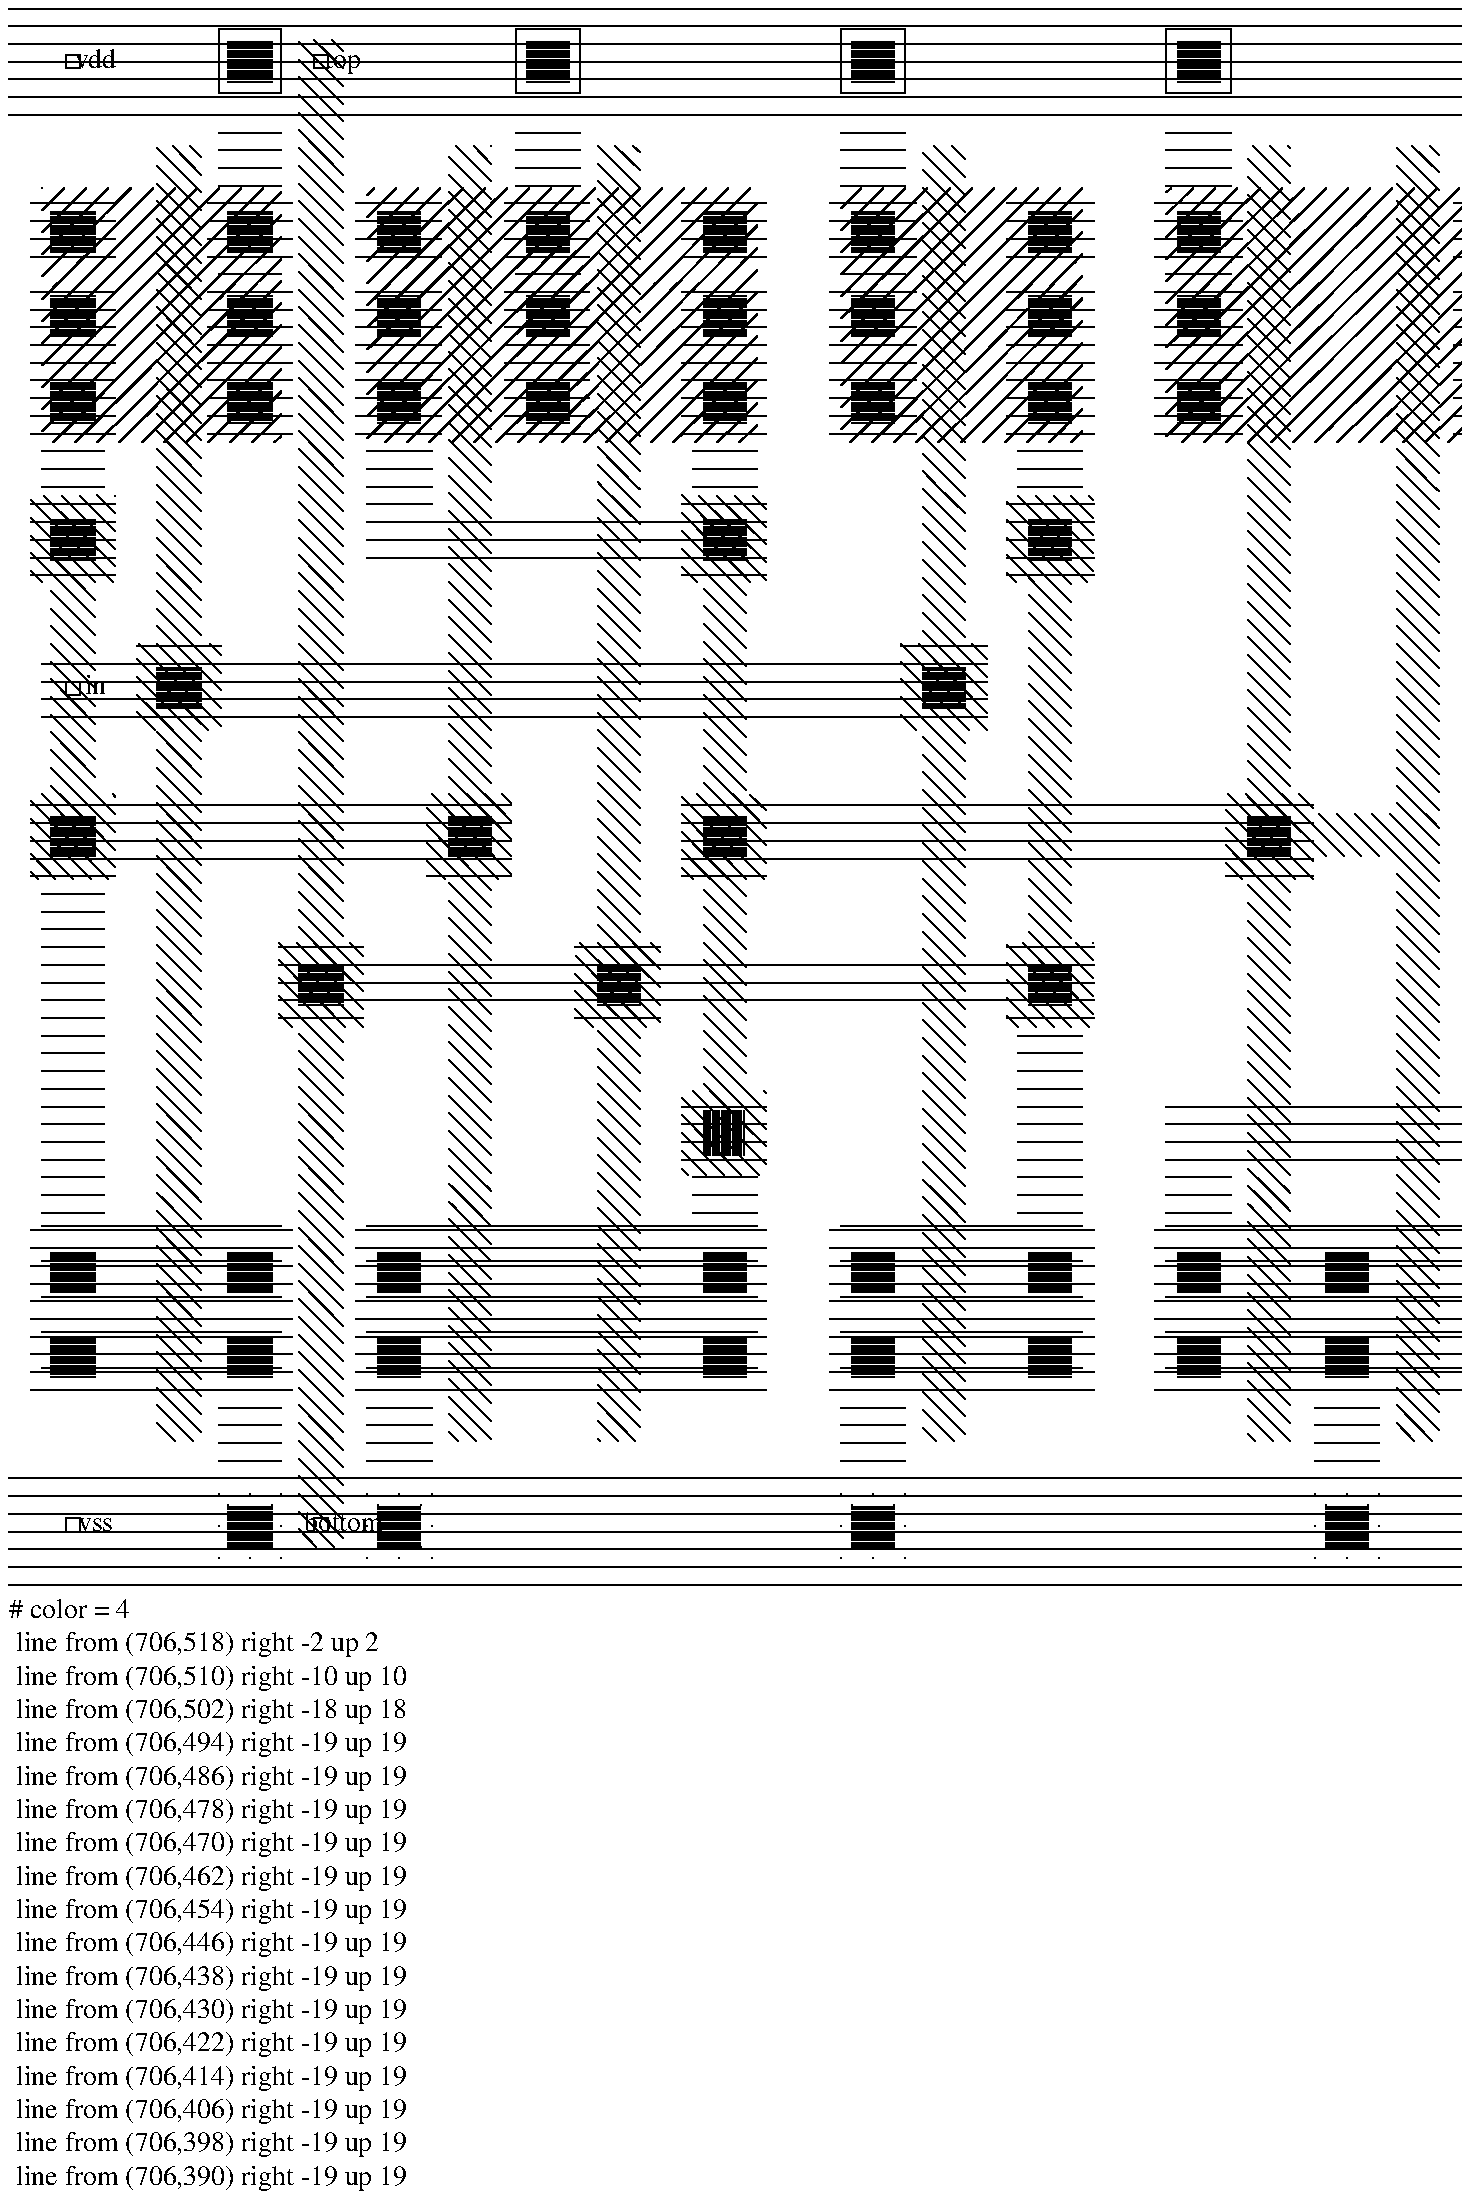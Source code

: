 .PS 
# color = 2 
 line from (108,648) right 7 up 7
 line from (108,638) right 17 up 17
 line from (108,628) right 27 up 27
 line from (108,618) right 37 up 37
 line from (108,608) right 47 up 47
 line from (108,598) right 57 up 57
 line from (108,588) right 58 up 58
 line from (108,578) right 58 up 58
 line from (108,568) right 58 up 58
 line from (108,558) right 58 up 58
 line from (108,548) right 58 up 58
 line from (110,540) right 56 up 56
 line from (120,540) right 46 up 46
 line from (130,540) right 36 up 36
 line from (140,540) right 26 up 26
 line from (150,540) right 16 up 16
 line from (160,540) right 6 up 6
# color = 4 
 line from (147,669) right -5 up 5
 line from (147,661) right -13 up 13
 line from (147,653) right -20 up 20
 line from (147,645) right -20 up 20
 line from (147,637) right -20 up 20
 line from (147,629) right -20 up 20
 line from (147,621) right -20 up 20
 line from (147,613) right -20 up 20
 line from (147,605) right -20 up 20
 line from (147,597) right -20 up 20
 line from (147,589) right -20 up 20
 line from (147,581) right -20 up 20
 line from (147,573) right -20 up 20
 line from (147,565) right -20 up 20
 line from (147,557) right -20 up 20
 line from (147,549) right -20 up 20
 line from (147,541) right -20 up 20
 line from (147,533) right -20 up 20
 line from (147,525) right -20 up 20
 line from (144,520) right -17 up 17
 line from (136,520) right -9 up 9
 line from (128,520) right -1 up 1
# color = 1 
 line from (108,112) right 58
 line from (108,120) right 58
 line from (108,122) right 58
 line from (108,128) right 58
 line from (108,136) right 58
 line from (108,138) right 58
 line from (108,144) right 58
 line from (108,152) right 58
 line from (108,154) right 58
 line from (108,160) right 58
 line from (108,168) right 58
 line from (108,170) right 58
 line from (108,176) right 58
 line from (108,184) right 58
 line from (108,186) right 58
# color = 4 
 line from (147,197) right -7 up 7
 line from (147,189) right -15 up 15
 line from (147,181) right -20 up 20
 line from (147,173) right -20 up 20
 line from (147,165) right -20 up 20
 line from (147,157) right -20 up 20
 line from (147,149) right -20 up 20
 line from (147,141) right -20 up 20
 line from (147,133) right -20 up 20
 line from (147,125) right -20 up 20
 line from (147,117) right -20 up 20
 line from (147,109) right -20 up 20
 line from (147,101) right -20 up 20
 line from (147,93) right -20 up 20
 line from (143,89) right -16 up 16
 line from (135,89) right -8 up 8
# color = 2 
 line from (306,646) right 9 up 9
 line from (306,636) right 19 up 19
 line from (306,626) right 29 up 29
 line from (306,616) right 39 up 39
 line from (306,606) right 49 up 49
 line from (306,596) right 58 up 58
 line from (306,586) right 58 up 58
 line from (306,576) right 58 up 58
 line from (306,566) right 58 up 58
 line from (306,556) right 58 up 58
 line from (306,546) right 58 up 58
 line from (310,540) right 54 up 54
 line from (320,540) right 44 up 44
 line from (330,540) right 34 up 34
 line from (340,540) right 24 up 24
 line from (350,540) right 14 up 14
 line from (360,540) right 4 up 4
# color = 4 
 line from (345,671) right -3 up 3
 line from (345,663) right -11 up 11
 line from (345,655) right -19 up 19
 line from (345,647) right -19 up 19
 line from (345,639) right -19 up 19
 line from (345,631) right -19 up 19
 line from (345,623) right -19 up 19
 line from (345,615) right -19 up 19
 line from (345,607) right -19 up 19
 line from (345,599) right -19 up 19
 line from (345,591) right -19 up 19
 line from (345,583) right -19 up 19
 line from (345,575) right -19 up 19
 line from (345,567) right -19 up 19
 line from (345,559) right -19 up 19
 line from (345,551) right -19 up 19
 line from (345,543) right -19 up 19
 line from (345,535) right -19 up 19
 line from (345,527) right -19 up 19
 line from (344,520) right -18 up 18
 line from (336,520) right -10 up 10
 line from (328,520) right -2 up 2
# color = 1 
 line from (306,112) right 58
 line from (306,120) right 58
 line from (306,122) right 58
 line from (306,128) right 58
 line from (306,136) right 58
 line from (306,138) right 58
 line from (306,144) right 58
 line from (306,152) right 58
 line from (306,154) right 58
 line from (306,160) right 58
 line from (306,168) right 58
 line from (306,170) right 58
 line from (306,176) right 58
 line from (306,184) right 58
 line from (306,186) right 58
# color = 4 
 line from (345,199) right -5 up 5
 line from (345,191) right -13 up 13
 line from (345,183) right -19 up 19
 line from (345,175) right -19 up 19
 line from (345,167) right -19 up 19
 line from (345,159) right -19 up 19
 line from (345,151) right -19 up 19
 line from (345,143) right -19 up 19
 line from (345,135) right -19 up 19
 line from (345,127) right -19 up 19
 line from (345,119) right -19 up 19
 line from (345,111) right -19 up 19
 line from (345,103) right -19 up 19
 line from (345,95) right -19 up 19
 line from (343,89) right -17 up 17
 line from (335,89) right -9 up 9
 line from (327,89) right -1 up 1
# color = 1 
 line from (239,112) right 58
 line from (239,120) right 58
 line from (239,122) right 58
 line from (239,128) right 58
 line from (239,136) right 58
 line from (239,138) right 58
 line from (239,144) right 58
 line from (239,152) right 58
 line from (239,154) right 58
 line from (239,160) right 58
 line from (239,168) right 58
 line from (239,170) right 58
 line from (239,176) right 58
 line from (239,184) right 58
 line from (239,186) right 58
# color = 4 
 line from (278,202) right -2 up 2
 line from (278,194) right -10 up 10
 line from (278,186) right -18 up 18
 line from (278,178) right -19 up 19
 line from (278,170) right -19 up 19
 line from (278,162) right -19 up 19
 line from (278,154) right -19 up 19
 line from (278,146) right -19 up 19
 line from (278,138) right -19 up 19
 line from (278,130) right -19 up 19
 line from (278,122) right -19 up 19
 line from (278,114) right -19 up 19
 line from (278,106) right -19 up 19
 line from (278,98) right -19 up 19
 line from (278,90) right -19 up 19
 line from (271,89) right -12 up 12
 line from (263,89) right -4 up 4
# color = 2 
 line from (239,649) right 6 up 6
 line from (239,639) right 16 up 16
 line from (239,629) right 26 up 26
 line from (239,619) right 36 up 36
 line from (239,609) right 46 up 46
 line from (239,599) right 56 up 56
 line from (239,589) right 58 up 58
 line from (239,579) right 58 up 58
 line from (239,569) right 58 up 58
 line from (239,559) right 58 up 58
 line from (239,549) right 58 up 58
 line from (240,540) right 57 up 57
 line from (250,540) right 47 up 47
 line from (260,540) right 37 up 37
 line from (270,540) right 27 up 27
 line from (280,540) right 17 up 17
 line from (290,540) right 7 up 7
# color = 4 
 line from (278,674) up 0
 line from (278,666) right -8 up 8
 line from (278,658) right -16 up 16
 line from (278,650) right -19 up 19
 line from (278,642) right -19 up 19
 line from (278,634) right -19 up 19
 line from (278,626) right -19 up 19
 line from (278,618) right -19 up 19
 line from (278,610) right -19 up 19
 line from (278,602) right -19 up 19
 line from (278,594) right -19 up 19
 line from (278,586) right -19 up 19
 line from (278,578) right -19 up 19
 line from (278,570) right -19 up 19
 line from (278,562) right -19 up 19
 line from (278,554) right -19 up 19
 line from (278,546) right -19 up 19
 line from (278,538) right -19 up 19
 line from (278,530) right -19 up 19
 line from (278,522) right -19 up 19
 line from (272,520) right -13 up 13
 line from (264,520) right -5 up 5
# color = 1 
 line from (668,112) right 57
 line from (668,120) right 57
 line from (668,122) right 57
 line from (668,128) right 57
 line from (668,136) right 57
 line from (668,138) right 57
 line from (668,144) right 57
 line from (668,152) right 57
 line from (668,154) right 57
 line from (668,160) right 57
 line from (668,168) right 57
 line from (668,170) right 57
 line from (668,176) right 57
 line from (668,184) right 57
 line from (668,186) right 57
# color = 4 
 line from (706,198) right -6 up 6
 line from (706,190) right -14 up 14
 line from (706,182) right -19 up 19
 line from (706,174) right -19 up 19
 line from (706,166) right -19 up 19
 line from (706,158) right -19 up 19
 line from (706,150) right -19 up 19
 line from (706,142) right -19 up 19
 line from (706,134) right -19 up 19
 line from (706,126) right -19 up 19
 line from (706,118) right -19 up 19
 line from (706,110) right -19 up 19
 line from (706,102) right -19 up 19
 line from (706,94) right -19 up 19
 line from (703,89) right -16 up 16
 line from (695,89) right -8 up 8
# color = 1 
 line from (601,112) right 57
 line from (601,120) right 57
 line from (601,122) right 57
 line from (601,128) right 57
 line from (601,136) right 57
 line from (601,138) right 57
 line from (601,144) right 57
 line from (601,152) right 57
 line from (601,154) right 57
 line from (601,160) right 57
 line from (601,168) right 57
 line from (601,170) right 57
 line from (601,176) right 57
 line from (601,184) right 57
 line from (601,186) right 57
# color = 4 
 line from (639,201) right -3 up 3
 line from (639,193) right -11 up 11
 line from (639,185) right -19 up 19
 line from (639,177) right -19 up 19
 line from (639,169) right -19 up 19
 line from (639,161) right -19 up 19
 line from (639,153) right -19 up 19
 line from (639,145) right -19 up 19
 line from (639,137) right -19 up 19
 line from (639,129) right -19 up 19
 line from (639,121) right -19 up 19
 line from (639,113) right -19 up 19
 line from (639,105) right -19 up 19
 line from (639,97) right -19 up 19
 line from (639,89) right -19 up 19
 line from (631,89) right -11 up 11
 line from (623,89) right -3 up 3
# color = 2 
 line from (601,651) right 4 up 4
 line from (601,641) right 14 up 14
 line from (601,631) right 24 up 24
 line from (601,621) right 34 up 34
 line from (601,611) right 44 up 44
 line from (601,601) right 54 up 54
 line from (601,591) right 57 up 57
 line from (601,581) right 57 up 57
 line from (601,571) right 57 up 57
 line from (601,561) right 57 up 57
 line from (601,551) right 57 up 57
 line from (601,541) right 57 up 57
 line from (610,540) right 48 up 48
 line from (620,540) right 38 up 38
 line from (630,540) right 28 up 28
 line from (640,540) right 18 up 18
 line from (650,540) right 8 up 8
# color = 4 
 line from (639,673) right -1 up 1
 line from (639,665) right -9 up 9
 line from (639,657) right -17 up 17
 line from (639,649) right -19 up 19
 line from (639,641) right -19 up 19
 line from (639,633) right -19 up 19
 line from (639,625) right -19 up 19
 line from (639,617) right -19 up 19
 line from (639,609) right -19 up 19
 line from (639,601) right -19 up 19
 line from (639,593) right -19 up 19
 line from (639,585) right -19 up 19
 line from (639,577) right -19 up 19
 line from (639,569) right -19 up 19
 line from (639,561) right -19 up 19
 line from (639,553) right -19 up 19
 line from (639,545) right -19 up 19
 line from (639,537) right -19 up 19
 line from (639,529) right -19 up 19
 line from (639,521) right -19 up 19
 line from (632,520) right -12 up 12
 line from (624,520) right -4 up 4
# color = 2 
 line from (454,654) right 1 up 1
 line from (454,644) right 11 up 11
 line from (454,634) right 21 up 21
 line from (454,624) right 31 up 31
 line from (454,614) right 41 up 41
 line from (454,604) right 51 up 51
 line from (454,594) right 57 up 57
 line from (454,584) right 57 up 57
 line from (454,574) right 57 up 57
 line from (454,564) right 57 up 57
 line from (454,554) right 57 up 57
 line from (454,544) right 57 up 57
 line from (460,540) right 51 up 51
 line from (470,540) right 41 up 41
 line from (480,540) right 31 up 31
 line from (490,540) right 21 up 21
 line from (500,540) right 11 up 11
 line from (510,540) right 1 up 1
# color = 4 
 line from (492,668) right -6 up 6
 line from (492,660) right -14 up 14
 line from (492,652) right -19 up 19
 line from (492,644) right -19 up 19
 line from (492,636) right -19 up 19
 line from (492,628) right -19 up 19
 line from (492,620) right -19 up 19
 line from (492,612) right -19 up 19
 line from (492,604) right -19 up 19
 line from (492,596) right -19 up 19
 line from (492,588) right -19 up 19
 line from (492,580) right -19 up 19
 line from (492,572) right -19 up 19
 line from (492,564) right -19 up 19
 line from (492,556) right -19 up 19
 line from (492,548) right -19 up 19
 line from (492,540) right -19 up 19
 line from (492,532) right -19 up 19
 line from (492,524) right -19 up 19
 line from (488,520) right -15 up 15
 line from (480,520) right -7 up 7
# color = 1 
 line from (454,112) right 57
 line from (454,120) right 57
 line from (454,122) right 57
 line from (454,128) right 57
 line from (454,136) right 57
 line from (454,138) right 57
 line from (454,144) right 57
 line from (454,152) right 57
 line from (454,154) right 57
 line from (454,160) right 57
 line from (454,168) right 57
 line from (454,170) right 57
 line from (454,176) right 57
 line from (454,184) right 57
 line from (454,186) right 57
# color = 4 
 line from (492,204) up 0
 line from (492,196) right -8 up 8
 line from (492,188) right -16 up 16
 line from (492,180) right -19 up 19
 line from (492,172) right -19 up 19
 line from (492,164) right -19 up 19
 line from (492,156) right -19 up 19
 line from (492,148) right -19 up 19
 line from (492,140) right -19 up 19
 line from (492,132) right -19 up 19
 line from (492,124) right -19 up 19
 line from (492,116) right -19 up 19
 line from (492,108) right -19 up 19
 line from (492,100) right -19 up 19
 line from (492,92) right -19 up 19
 line from (487,89) right -14 up 14
 line from (479,89) right -6 up 6
# color = 2 
 line from (668,648) right 7 up 7
 line from (668,638) right 17 up 17
 line from (668,628) right 27 up 27
 line from (668,618) right 37 up 37
 line from (668,608) right 47 up 47
 line from (668,598) right 57 up 57
 line from (668,588) right 57 up 57
 line from (668,578) right 57 up 57
 line from (668,568) right 57 up 57
 line from (668,558) right 57 up 57
 line from (668,548) right 57 up 57
 line from (670,540) right 55 up 55
 line from (680,540) right 45 up 45
 line from (690,540) right 35 up 35
 line from (700,540) right 25 up 25
 line from (710,540) right 15 up 15
 line from (720,540) right 5 up 5
# color = 4 
 line from (706,670) right -4 up 4
 line from (706,662) right -12 up 12
 line from (706,654) right -19 up 19
 line from (706,646) right -19 up 19
 line from (706,638) right -19 up 19
 line from (706,630) right -19 up 19
 line from (706,622) right -19 up 19
 line from (706,614) right -19 up 19
 line from (706,606) right -19 up 19
 line from (706,598) right -19 up 19
 line from (706,590) right -19 up 19
 line from (706,582) right -19 up 19
 line from (706,574) right -19 up 19
 line from (706,566) right -19 up 19
 line from (706,558) right -19 up 19
 line from (706,550) right -19 up 19
 line from (706,542) right -19 up 19
 line from (706,534) right -19 up 19
 line from (706,526) right -19 up 19
 line from (704,520) right -17 up 17
 line from (696,520) right -9 up 9
 line from (688,520) right -1 up 1
# color = 8 
 line from (75,488) right 28
 line from (75,496) right 28
 line from (75,504) right 28
 line from (75,512) right 28
 line from (75,520) right 28
 line from (75,528) right 28
 line from (75,536) right 28
 line from (75,544) right 28
 line from (75,552) right 28
 line from (75,560) right 28
 line from (75,568) right 28
 line from (75,576) right 28
 line from (75,584) right 28
 line from (75,592) right 28
 line from (75,600) right 28
 line from (75,608) right 28
# color = 4 
 line from (99,501) right -5 up 5
 line from (99,493) right -13 up 13
 line from (99,485) right -20 up 20
 line from (99,477) right -20 up 20
 line from (99,469) right -20 up 20
 line from (99,461) right -20 up 20
 line from (99,453) right -20 up 20
 line from (99,445) right -20 up 20
 line from (99,437) right -20 up 20
 line from (99,429) right -20 up 20
 line from (99,421) right -20 up 20
 line from (99,413) right -20 up 20
 line from (99,405) right -20 up 20
 line from (99,397) right -20 up 20
 line from (99,389) right -20 up 20
 line from (99,381) right -20 up 20
 line from (99,373) right -20 up 20
 line from (99,365) right -20 up 20
 line from (99,357) right -20 up 20
 line from (95,353) right -16 up 16
 line from (87,353) right -8 up 8
# color = 8 
 line from (369,136) right 29
 line from (369,144) right 29
 line from (369,152) right 29
 line from (369,160) right 29
 line from (369,168) right 29
 line from (369,176) right 29
 line from (369,184) right 29
 line from (369,192) right 29
 line from (369,200) right 29
 line from (369,208) right 29
 line from (369,216) right 29
 line from (369,224) right 29
 line from (369,232) right 29
 line from (369,240) right 29
# color = 4 
 line from (393,503) right -3 up 3
 line from (393,495) right -11 up 11
 line from (393,487) right -19 up 19
 line from (393,479) right -19 up 19
 line from (393,471) right -19 up 19
 line from (393,463) right -19 up 19
 line from (393,455) right -19 up 19
 line from (393,447) right -19 up 19
 line from (393,439) right -19 up 19
 line from (393,431) right -19 up 19
 line from (393,423) right -19 up 19
 line from (393,415) right -19 up 19
 line from (393,407) right -19 up 19
 line from (393,399) right -19 up 19
 line from (393,391) right -19 up 19
 line from (393,383) right -19 up 19
 line from (393,375) right -19 up 19
 line from (393,367) right -19 up 19
 line from (393,359) right -19 up 19
 line from (393,351) right -19 up 19
 line from (393,343) right -19 up 19
 line from (393,335) right -19 up 19
 line from (393,327) right -19 up 19
 line from (393,319) right -19 up 19
 line from (393,311) right -19 up 19
 line from (393,303) right -19 up 19
 line from (393,295) right -19 up 19
 line from (393,287) right -19 up 19
 line from (393,279) right -19 up 19
 line from (393,271) right -19 up 19
 line from (393,263) right -19 up 19
 line from (393,255) right -19 up 19
 line from (393,247) right -19 up 19
 line from (393,239) right -19 up 19
 line from (393,231) right -19 up 19
 line from (393,223) right -19 up 19
 line from (390,218) right -16 up 16
 line from (382,218) right -8 up 8
# color = 8 
 line from (369,488) right 29
 line from (369,496) right 29
 line from (369,504) right 29
 line from (369,512) right 29
 line from (369,520) right 29
 line from (369,528) right 29
 line from (369,536) right 29
 line from (369,544) right 29
 line from (369,552) right 29
 line from (369,560) right 29
 line from (369,568) right 29
 line from (369,576) right 29
 line from (369,584) right 29
 line from (369,592) right 29
 line from (369,600) right 29
 line from (369,608) right 29
# color = 8 
 line from (222,488) right 29
 line from (222,496) right 29
 line from (222,504) right 29
 line from (222,512) right 29
 line from (222,520) right 29
 line from (222,528) right 29
 line from (222,536) right 29
 line from (222,544) right 29
 line from (222,552) right 29
 line from (222,560) right 29
 line from (222,568) right 29
 line from (222,576) right 29
 line from (222,584) right 29
 line from (222,592) right 29
 line from (222,600) right 29
 line from (222,608) right 29
# color = 8 
 line from (516,488) right 29
 line from (516,496) right 29
 line from (516,504) right 29
 line from (516,512) right 29
 line from (516,520) right 29
 line from (516,528) right 29
 line from (516,536) right 29
 line from (516,544) right 29
 line from (516,552) right 29
 line from (516,560) right 29
 line from (516,568) right 29
 line from (516,576) right 29
 line from (516,584) right 29
 line from (516,592) right 29
 line from (516,600) right 29
 line from (516,608) right 29
# color = 8 
 line from (516,136) right 29
 line from (516,144) right 29
 line from (516,152) right 29
 line from (516,160) right 29
 line from (516,168) right 29
 line from (516,176) right 29
 line from (516,184) right 29
 line from (516,192) right 29
 line from (516,200) right 29
 line from (516,208) right 29
 line from (516,216) right 29
 line from (516,224) right 29
 line from (516,232) right 29
 line from (516,240) right 29
 line from (516,248) right 29
 line from (516,256) right 29
 line from (516,264) right 29
 line from (516,272) right 29
 line from (516,280) right 29
 line from (516,288) right 29
 line from (516,296) right 29
 line from (516,304) right 29
# color = 4 
 line from (540,500) right -6 up 6
 line from (540,492) right -14 up 14
 line from (540,484) right -19 up 19
 line from (540,476) right -19 up 19
 line from (540,468) right -19 up 19
 line from (540,460) right -19 up 19
 line from (540,452) right -19 up 19
 line from (540,444) right -19 up 19
 line from (540,436) right -19 up 19
 line from (540,428) right -19 up 19
 line from (540,420) right -19 up 19
 line from (540,412) right -19 up 19
 line from (540,404) right -19 up 19
 line from (540,396) right -19 up 19
 line from (540,388) right -19 up 19
 line from (540,380) right -19 up 19
 line from (540,372) right -19 up 19
 line from (540,364) right -19 up 19
 line from (540,356) right -19 up 19
 line from (540,348) right -19 up 19
 line from (540,340) right -19 up 19
 line from (540,332) right -19 up 19
 line from (540,324) right -19 up 19
 line from (540,316) right -19 up 19
 line from (540,308) right -19 up 19
 line from (540,300) right -19 up 19
 line from (540,292) right -19 up 19
 line from (538,286) right -17 up 17
 line from (530,286) right -9 up 9
 line from (522,286) right -1 up 1
# color = 8 
 line from (717,416) right 96
 line from (717,424) right 96
 line from (717,432) right 96
 line from (717,440) right 96
# color = 8 
 line from (75,352) right 208
 line from (75,360) right 208
 line from (75,368) right 208
 line from (75,376) right 208
# color = 8 
 line from (369,352) right 275
 line from (369,360) right 275
 line from (369,368) right 275
 line from (369,376) right 275
# color = 4 
 line from (706,366) right -6 up 6
 line from (706,358) right -14 up 14
 line from (703,353) right -19 up 19
 line from (695,353) right -19 up 19
 line from (687,353) right -19 up 19
 line from (679,353) right -19 up 19
 line from (671,353) right -19 up 19
 line from (663,353) right -19 up 19
 line from (655,353) right -19 up 19
 line from (647,353) right -19 up 19
 line from (639,353) right -19 up 19
 line from (631,353) right -11 up 11
 line from (623,353) right -3 up 3
# color = 8 
 line from (187,288) right 358
 line from (187,296) right 358
 line from (187,304) right 358
# color = 8 
 line from (75,136) right 28
 line from (75,144) right 28
 line from (75,152) right 28
 line from (75,160) right 28
 line from (75,168) right 28
 line from (75,176) right 28
 line from (75,184) right 28
 line from (75,192) right 28
 line from (75,200) right 28
 line from (75,208) right 28
 line from (75,216) right 28
 line from (75,224) right 28
 line from (75,232) right 28
 line from (75,240) right 28
 line from (75,248) right 28
 line from (75,256) right 28
 line from (75,264) right 28
 line from (75,272) right 28
 line from (75,280) right 28
 line from (75,288) right 28
 line from (75,296) right 28
 line from (75,304) right 28
 line from (75,312) right 28
 line from (75,320) right 28
 line from (75,328) right 28
 line from (75,336) right 28
 line from (75,344) right 28
 line from (75,352) right 28
 line from (75,360) right 28
 line from (75,368) right 28
 line from (75,376) right 28
# color = 8 
 line from (222,40) right 29
 line from (222,48) right 29
 line from (222,56) right 29
 line from (222,64) right 29
 line from (222,72) right 29
 line from (222,80) right 29
 line from (222,88) right 29
 line from (222,96) right 29
 line from (222,104) right 29
 line from (222,112) right 29
 line from (222,120) right 29
 line from (222,128) right 29
 line from (222,136) right 29
 line from (222,144) right 29
 line from (222,152) right 29
 line from (222,160) right 29
# color = 8 
 line from (650,40) right 29
 line from (650,48) right 29
 line from (650,56) right 29
 line from (650,64) right 29
 line from (650,72) right 29
 line from (650,80) right 29
 line from (650,88) right 29
 line from (650,96) right 29
 line from (650,104) right 29
 line from (650,112) right 29
 line from (650,120) right 29
 line from (650,128) right 29
 line from (650,136) right 29
 line from (650,144) right 29
 line from (650,152) right 29
 line from (650,160) right 29
# color = 8 
 line from (436,40) right 29
 line from (436,48) right 29
 line from (436,56) right 29
 line from (436,64) right 29
 line from (436,72) right 29
 line from (436,80) right 29
 line from (436,88) right 29
 line from (436,96) right 29
 line from (436,104) right 29
 line from (436,112) right 29
 line from (436,120) right 29
 line from (436,128) right 29
 line from (436,136) right 29
 line from (436,144) right 29
 line from (436,152) right 29
 line from (436,160) right 29
# color = 8 
 line from (155,40) right 28
 line from (155,48) right 28
 line from (155,56) right 28
 line from (155,64) right 28
 line from (155,72) right 28
 line from (155,80) right 28
 line from (155,88) right 28
 line from (155,96) right 28
 line from (155,104) right 28
 line from (155,112) right 28
 line from (155,120) right 28
 line from (155,128) right 28
 line from (155,136) right 28
 line from (155,144) right 28
 line from (155,152) right 28
 line from (155,160) right 28
# color = 8 
 line from (436,584) right 29
 line from (436,592) right 29
 line from (436,600) right 29
 line from (436,608) right 29
 line from (436,616) right 29
 line from (436,624) right 29
 line from (436,632) right 29
 line from (436,640) right 29
 line from (436,648) right 29
 line from (436,656) right 29
 line from (436,664) right 29
 line from (436,672) right 29
 line from (436,680) right 29
 line from (436,688) right 29
 line from (436,696) right 29
 line from (436,704) right 29
 line from (436,712) right 29
 line from (436,720) right 29
# color = 8 
 line from (155,584) right 28
 line from (155,592) right 28
 line from (155,600) right 28
 line from (155,608) right 28
 line from (155,616) right 28
 line from (155,624) right 28
 line from (155,632) right 28
 line from (155,640) right 28
 line from (155,648) right 28
 line from (155,656) right 28
 line from (155,664) right 28
 line from (155,672) right 28
 line from (155,680) right 28
 line from (155,688) right 28
 line from (155,696) right 28
 line from (155,704) right 28
 line from (155,712) right 28
 line from (155,720) right 28
# color = 4 
 line from (211,717) right -5 up 5
 line from (211,709) right -13 up 13
 line from (211,701) right -20 up 20
 line from (211,693) right -20 up 20
 line from (211,685) right -20 up 20
 line from (211,677) right -20 up 20
 line from (211,669) right -20 up 20
 line from (211,661) right -20 up 20
 line from (211,653) right -20 up 20
 line from (211,645) right -20 up 20
 line from (211,637) right -20 up 20
 line from (211,629) right -20 up 20
 line from (211,621) right -20 up 20
 line from (211,613) right -20 up 20
 line from (211,605) right -20 up 20
 line from (211,597) right -20 up 20
 line from (211,589) right -20 up 20
 line from (211,581) right -20 up 20
 line from (211,573) right -20 up 20
 line from (211,565) right -20 up 20
 line from (211,557) right -20 up 20
 line from (211,549) right -20 up 20
 line from (211,541) right -20 up 20
 line from (211,533) right -20 up 20
 line from (211,525) right -20 up 20
 line from (211,517) right -20 up 20
 line from (211,509) right -20 up 20
 line from (211,501) right -20 up 20
 line from (211,493) right -20 up 20
 line from (211,485) right -20 up 20
 line from (211,477) right -20 up 20
 line from (211,469) right -20 up 20
 line from (211,461) right -20 up 20
 line from (211,453) right -20 up 20
 line from (211,445) right -20 up 20
 line from (211,437) right -20 up 20
 line from (211,429) right -20 up 20
 line from (211,421) right -20 up 20
 line from (211,413) right -20 up 20
 line from (211,405) right -20 up 20
 line from (211,397) right -20 up 20
 line from (211,389) right -20 up 20
 line from (211,381) right -20 up 20
 line from (211,373) right -20 up 20
 line from (211,365) right -20 up 20
 line from (211,357) right -20 up 20
 line from (211,349) right -20 up 20
 line from (211,341) right -20 up 20
 line from (211,333) right -20 up 20
 line from (211,325) right -20 up 20
 line from (211,317) right -20 up 20
 line from (211,309) right -20 up 20
 line from (211,301) right -20 up 20
 line from (211,293) right -20 up 20
 line from (211,285) right -20 up 20
 line from (211,277) right -20 up 20
 line from (211,269) right -20 up 20
 line from (211,261) right -20 up 20
 line from (211,253) right -20 up 20
 line from (211,245) right -20 up 20
 line from (211,237) right -20 up 20
 line from (211,229) right -20 up 20
 line from (211,221) right -20 up 20
 line from (211,213) right -20 up 20
 line from (211,205) right -20 up 20
 line from (211,197) right -20 up 20
 line from (211,189) right -20 up 20
 line from (211,181) right -20 up 20
 line from (211,173) right -20 up 20
 line from (211,165) right -20 up 20
 line from (211,157) right -20 up 20
 line from (211,149) right -20 up 20
 line from (211,141) right -20 up 20
 line from (211,133) right -20 up 20
 line from (211,125) right -20 up 20
 line from (211,117) right -20 up 20
 line from (211,109) right -20 up 20
 line from (211,101) right -20 up 20
 line from (211,93) right -20 up 20
 line from (211,85) right -20 up 20
 line from (211,77) right -20 up 20
 line from (211,69) right -20 up 20
 line from (211,61) right -20 up 20
 line from (211,53) right -20 up 20
 line from (211,45) right -20 up 20
 line from (207,41) right -16 up 16
 line from (199,41) right -8 up 8
# color = 8 
 line from (289,584) right 29
 line from (289,592) right 29
 line from (289,600) right 29
 line from (289,608) right 29
 line from (289,616) right 29
 line from (289,624) right 29
 line from (289,632) right 29
 line from (289,640) right 29
 line from (289,648) right 29
 line from (289,656) right 29
 line from (289,664) right 29
 line from (289,672) right 29
 line from (289,680) right 29
 line from (289,688) right 29
 line from (289,696) right 29
 line from (289,704) right 29
 line from (289,712) right 29
 line from (289,720) right 29
# color = 8 
 line from (583,584) right 29
 line from (583,592) right 29
 line from (583,600) right 29
 line from (583,608) right 29
 line from (583,616) right 29
 line from (583,624) right 29
 line from (583,632) right 29
 line from (583,640) right 29
 line from (583,648) right 29
 line from (583,656) right 29
 line from (583,664) right 29
 line from (583,672) right 29
 line from (583,680) right 29
 line from (583,688) right 29
 line from (583,696) right 29
 line from (583,704) right 29
 line from (583,712) right 29
 line from (583,720) right 29
# color = 8 
 line from (60,24) right 768
 line from (60,32) right 768
 line from (60,40) right 768
 line from (60,48) right 768
 line from (60,56) right 768
 line from (60,64) right 768
 line from (60,72) right 768
# color = 8 
# color = 1 
 line from (75,112) right 52
 line from (75,120) right 52
 line from (75,122) right 52
 line from (75,128) right 52
 line from (75,136) right 52
 line from (75,138) right 52
 line from (75,144) right 52
 line from (75,152) right 52
 line from (75,154) right 52
 line from (75,160) right 52
 line from (75,168) right 52
 line from (75,170) right 52
 line from (75,176) right 52
 line from (75,184) right 52
 line from (75,186) right 52
# color = 1 
 line from (94,136) right 9
 line from (94,138) right 9
 line from (94,144) right 9
 line from (94,152) right 9
 line from (94,154) right 9
 line from (94,160) right 9
# color = 8 
 line from (70,584) right 38
 line from (70,592) right 38
 line from (70,600) right 38
 line from (70,608) right 38
# color = 2 
 line from (75,655) up 0
 line from (75,645) right 10 up 10
 line from (75,635) right 20 up 20
 line from (75,625) right 30 up 30
 line from (75,615) right 40 up 40
 line from (75,605) right 50 up 50
 line from (75,595) right 52 up 52
 line from (75,585) right 52 up 52
 line from (75,575) right 52 up 52
 line from (75,565) right 52 up 52
 line from (75,555) right 52 up 52
 line from (75,545) right 52 up 52
 line from (80,540) right 47 up 47
 line from (90,540) right 37 up 37
 line from (100,540) right 27 up 27
 line from (110,540) right 17 up 17
 line from (120,540) right 7 up 7
# color = 2 
 line from (94,604) right 8 up 8
 line from (94,594) right 9 up 9
 line from (94,584) right 9 up 9
# color = 8 
# color = 1 
 line from (147,112) right 36
 line from (147,120) right 36
 line from (147,122) right 36
 line from (147,128) right 36
 line from (147,136) right 36
 line from (147,138) right 36
 line from (147,144) right 36
 line from (147,152) right 36
 line from (147,154) right 36
 line from (147,160) right 36
 line from (147,168) right 36
 line from (147,170) right 36
 line from (147,176) right 36
 line from (147,184) right 36
 line from (147,186) right 36
# color = 1 
 line from (151,136) right 32
 line from (151,138) right 32
 line from (151,144) right 32
 line from (151,152) right 32
 line from (151,154) right 32
 line from (151,160) right 32
# color = 8 
 line from (150,584) right 38
 line from (150,592) right 38
 line from (150,600) right 38
 line from (150,608) right 38
# color = 2 
 line from (147,647) right 8 up 8
 line from (147,637) right 18 up 18
 line from (147,627) right 28 up 28
 line from (147,617) right 36 up 36
 line from (147,607) right 36 up 36
 line from (147,597) right 36 up 36
 line from (147,587) right 36 up 36
 line from (147,577) right 36 up 36
 line from (147,567) right 36 up 36
 line from (147,557) right 36 up 36
 line from (147,547) right 36 up 36
 line from (150,540) right 33 up 33
 line from (160,540) right 23 up 23
 line from (170,540) right 13 up 13
 line from (180,540) right 3 up 3
# color = 2 
 line from (151,611) right 1 up 1
 line from (151,601) right 11 up 11
 line from (151,591) right 21 up 21
 line from (153,583) right 29 up 29
 line from (163,583) right 20 up 20
 line from (173,583) right 10 up 10
# color = 8 
# color = 1 
 line from (222,112) right 37
 line from (222,120) right 37
 line from (222,122) right 37
 line from (222,128) right 37
 line from (222,136) right 37
 line from (222,138) right 37
 line from (222,144) right 37
 line from (222,152) right 37
 line from (222,154) right 37
 line from (222,160) right 37
 line from (222,168) right 37
 line from (222,170) right 37
 line from (222,176) right 37
 line from (222,184) right 37
 line from (222,186) right 37
# color = 1 
 line from (225,136) right 26
 line from (225,138) right 26
 line from (225,144) right 26
 line from (225,152) right 26
 line from (225,154) right 26
 line from (225,160) right 26
# color = 8 
 line from (217,584) right 38
 line from (217,592) right 38
 line from (217,600) right 38
 line from (217,608) right 38
# color = 2 
 line from (222,652) right 3 up 3
 line from (222,642) right 13 up 13
 line from (222,632) right 23 up 23
 line from (222,622) right 33 up 33
 line from (222,612) right 37 up 37
 line from (222,602) right 37 up 37
 line from (222,592) right 37 up 37
 line from (222,582) right 37 up 37
 line from (222,572) right 37 up 37
 line from (222,562) right 37 up 37
 line from (222,552) right 37 up 37
 line from (222,542) right 37 up 37
 line from (230,540) right 29 up 29
 line from (240,540) right 19 up 19
 line from (250,540) right 9 up 9
# color = 2 
 line from (225,605) right 7 up 7
 line from (225,595) right 17 up 17
 line from (225,585) right 26 up 26
 line from (233,583) right 18 up 18
 line from (243,583) right 8 up 8
# color = 1 
 line from (278,112) right 48
 line from (278,120) right 48
 line from (278,122) right 48
 line from (278,128) right 48
 line from (278,136) right 48
 line from (278,138) right 48
 line from (278,144) right 48
 line from (278,152) right 48
 line from (278,154) right 48
 line from (278,160) right 48
 line from (278,168) right 48
 line from (278,170) right 48
 line from (278,176) right 48
 line from (278,184) right 48
 line from (278,186) right 48
# color = 8 
 line from (284,584) right 38
 line from (284,592) right 38
 line from (284,600) right 38
 line from (284,608) right 38
# color = 2 
 line from (289,649) right 6 up 6
 line from (289,639) right 16 up 16
 line from (289,629) right 26 up 26
 line from (289,619) right 36 up 36
 line from (289,609) right 37 up 37
 line from (289,599) right 37 up 37
 line from (289,589) right 37 up 37
 line from (289,579) right 37 up 37
 line from (289,569) right 37 up 37
 line from (289,559) right 37 up 37
 line from (289,549) right 37 up 37
 line from (290,540) right 36 up 36
 line from (300,540) right 26 up 26
 line from (310,540) right 16 up 16
 line from (320,540) right 6 up 6
# color = 2 
 line from (278,648) right 7 up 7
 line from (278,638) right 17 up 17
 line from (278,628) right 27 up 27
 line from (278,618) right 37 up 37
 line from (278,608) right 47 up 47
 line from (278,598) right 48 up 48
 line from (278,588) right 48 up 48
 line from (278,578) right 48 up 48
 line from (278,568) right 48 up 48
 line from (278,558) right 48 up 48
 line from (278,548) right 48 up 48
 line from (280,540) right 46 up 46
 line from (290,540) right 36 up 36
 line from (300,540) right 26 up 26
 line from (310,540) right 16 up 16
 line from (320,540) right 6 up 6
# color = 8 
# color = 1 
 line from (345,112) right 53
 line from (345,120) right 53
 line from (345,122) right 53
 line from (345,128) right 53
 line from (345,136) right 53
 line from (345,138) right 53
 line from (345,144) right 53
 line from (345,152) right 53
 line from (345,154) right 53
 line from (345,160) right 53
 line from (345,168) right 53
 line from (345,170) right 53
 line from (345,176) right 53
 line from (345,184) right 53
 line from (345,186) right 53
# color = 1 
 line from (350,136) right 48
 line from (350,138) right 48
 line from (350,144) right 48
 line from (350,152) right 48
 line from (350,154) right 48
 line from (350,160) right 48
# color = 8 
 line from (364,584) right 38
 line from (364,592) right 38
 line from (364,600) right 38
 line from (364,608) right 38
# color = 2 
 line from (345,655) up 0
 line from (345,645) right 10 up 10
 line from (345,635) right 20 up 20
 line from (345,625) right 30 up 30
 line from (345,615) right 40 up 40
 line from (345,605) right 50 up 50
 line from (345,595) right 53 up 53
 line from (345,585) right 53 up 53
 line from (345,575) right 53 up 53
 line from (345,565) right 53 up 53
 line from (345,555) right 53 up 53
 line from (345,545) right 53 up 53
 line from (350,540) right 48 up 48
 line from (360,540) right 38 up 38
 line from (370,540) right 28 up 28
 line from (380,540) right 18 up 18
 line from (390,540) right 8 up 8
# color = 2 
 line from (350,610) right 2 up 2
 line from (350,600) right 12 up 12
 line from (350,590) right 22 up 22
 line from (353,583) right 29 up 29
 line from (363,583) right 29 up 29
 line from (373,583) right 25 up 25
 line from (383,583) right 15 up 15
 line from (393,583) right 5 up 5
# color = 8 
# color = 1 
 line from (436,112) right 37
 line from (436,120) right 37
 line from (436,122) right 37
 line from (436,128) right 37
 line from (436,136) right 37
 line from (436,138) right 37
 line from (436,144) right 37
 line from (436,152) right 37
 line from (436,154) right 37
 line from (436,160) right 37
 line from (436,168) right 37
 line from (436,170) right 37
 line from (436,176) right 37
 line from (436,184) right 37
 line from (436,186) right 37
# color = 1 
 line from (439,136) right 26
 line from (439,138) right 26
 line from (439,144) right 26
 line from (439,152) right 26
 line from (439,154) right 26
 line from (439,160) right 26
# color = 8 
 line from (431,584) right 39
 line from (431,592) right 39
 line from (431,600) right 39
 line from (431,608) right 39
# color = 2 
 line from (436,646) right 9 up 9
 line from (436,636) right 19 up 19
 line from (436,626) right 29 up 29
 line from (436,616) right 37 up 37
 line from (436,606) right 37 up 37
 line from (436,596) right 37 up 37
 line from (436,586) right 37 up 37
 line from (436,576) right 37 up 37
 line from (436,566) right 37 up 37
 line from (436,556) right 37 up 37
 line from (436,546) right 37 up 37
 line from (440,540) right 33 up 33
 line from (450,540) right 23 up 23
 line from (460,540) right 13 up 13
 line from (470,540) right 3 up 3
# color = 2 
 line from (439,609) right 3 up 3
 line from (439,599) right 13 up 13
 line from (439,589) right 23 up 23
 line from (443,583) right 22 up 22
 line from (453,583) right 12 up 12
 line from (463,583) right 2 up 2
# color = 8 
# color = 1 
 line from (492,112) right 53
 line from (492,120) right 53
 line from (492,122) right 53
 line from (492,128) right 53
 line from (492,136) right 53
 line from (492,138) right 53
 line from (492,144) right 53
 line from (492,152) right 53
 line from (492,154) right 53
 line from (492,160) right 53
 line from (492,168) right 53
 line from (492,170) right 53
 line from (492,176) right 53
 line from (492,184) right 53
 line from (492,186) right 53
# color = 1 
 line from (497,136) right 48
 line from (497,138) right 48
 line from (497,144) right 48
 line from (497,152) right 48
 line from (497,154) right 48
 line from (497,160) right 48
# color = 8 
 line from (511,584) right 39
 line from (511,592) right 39
 line from (511,600) right 39
 line from (511,608) right 39
# color = 2 
 line from (492,652) right 3 up 3
 line from (492,642) right 13 up 13
 line from (492,632) right 23 up 23
 line from (492,622) right 33 up 33
 line from (492,612) right 43 up 43
 line from (492,602) right 53 up 53
 line from (492,592) right 53 up 53
 line from (492,582) right 53 up 53
 line from (492,572) right 53 up 53
 line from (492,562) right 53 up 53
 line from (492,552) right 53 up 53
 line from (492,542) right 53 up 53
 line from (500,540) right 45 up 45
 line from (510,540) right 35 up 35
 line from (520,540) right 25 up 25
 line from (530,540) right 15 up 15
 line from (540,540) right 5 up 5
# color = 2 
 line from (497,607) right 5 up 5
 line from (497,597) right 15 up 15
 line from (497,587) right 25 up 25
 line from (503,583) right 29 up 29
 line from (513,583) right 29 up 29
 line from (523,583) right 22 up 22
 line from (533,583) right 12 up 12
 line from (543,583) right 2 up 2
# color = 1 
 line from (583,112) right 37
 line from (583,120) right 37
 line from (583,122) right 37
 line from (583,128) right 37
 line from (583,136) right 37
 line from (583,138) right 37
 line from (583,144) right 37
 line from (583,152) right 37
 line from (583,154) right 37
 line from (583,160) right 37
 line from (583,168) right 37
 line from (583,170) right 37
 line from (583,176) right 37
 line from (583,184) right 37
 line from (583,186) right 37
# color = 1 
 line from (586,136) right 26
 line from (586,138) right 26
 line from (586,144) right 26
 line from (586,152) right 26
 line from (586,154) right 26
 line from (586,160) right 26
# color = 8 
 line from (578,584) right 39
 line from (578,592) right 39
 line from (578,600) right 39
 line from (578,608) right 39
# color = 2 
 line from (583,653) right 2 up 2
 line from (583,643) right 12 up 12
 line from (583,633) right 22 up 22
 line from (583,623) right 32 up 32
 line from (583,613) right 37 up 37
 line from (583,603) right 37 up 37
 line from (583,593) right 37 up 37
 line from (583,583) right 37 up 37
 line from (583,573) right 37 up 37
 line from (583,563) right 37 up 37
 line from (583,553) right 37 up 37
 line from (583,543) right 37 up 37
 line from (590,540) right 30 up 30
 line from (600,540) right 20 up 20
 line from (610,540) right 10 up 10
# color = 2 
 line from (586,606) right 6 up 6
 line from (586,596) right 16 up 16
 line from (586,586) right 26 up 26
 line from (593,583) right 19 up 19
 line from (603,583) right 9 up 9
# color = 8 
# color = 1 
 line from (650,112) right 37
 line from (650,120) right 37
 line from (650,122) right 37
 line from (650,128) right 37
 line from (650,136) right 37
 line from (650,138) right 37
 line from (650,144) right 37
 line from (650,152) right 37
 line from (650,154) right 37
 line from (650,160) right 37
 line from (650,168) right 37
 line from (650,170) right 37
 line from (650,176) right 37
 line from (650,184) right 37
 line from (650,186) right 37
# color = 1 
 line from (639,112) right 48
 line from (639,120) right 48
 line from (639,122) right 48
 line from (639,128) right 48
 line from (639,136) right 48
 line from (639,138) right 48
 line from (639,144) right 48
 line from (639,152) right 48
 line from (639,154) right 48
 line from (639,160) right 48
 line from (639,168) right 48
 line from (639,170) right 48
 line from (639,176) right 48
 line from (639,184) right 48
 line from (639,186) right 48
# color = 2 
 line from (639,649) right 6 up 6
 line from (639,639) right 16 up 16
 line from (639,629) right 26 up 26
 line from (639,619) right 36 up 36
 line from (639,609) right 46 up 46
 line from (639,599) right 48 up 48
 line from (639,589) right 48 up 48
 line from (639,579) right 48 up 48
 line from (639,569) right 48 up 48
 line from (639,559) right 48 up 48
 line from (639,549) right 48 up 48
 line from (640,540) right 47 up 47
 line from (650,540) right 37 up 37
 line from (660,540) right 27 up 27
 line from (670,540) right 17 up 17
 line from (680,540) right 7 up 7
# color = 8 
# color = 1 
 line from (706,112) right 40
 line from (706,120) right 40
 line from (706,122) right 40
 line from (706,128) right 40
 line from (706,136) right 40
 line from (706,138) right 40
 line from (706,144) right 40
 line from (706,152) right 40
 line from (706,154) right 40
 line from (706,160) right 40
 line from (706,168) right 40
 line from (706,170) right 40
 line from (706,176) right 40
 line from (706,184) right 40
 line from (706,186) right 40
# color = 1 
 line from (711,136) right 35
 line from (711,138) right 35
 line from (711,144) right 35
 line from (711,152) right 35
 line from (711,154) right 35
 line from (711,160) right 35
# color = 8 
 line from (713,584) right 38
 line from (713,592) right 38
 line from (713,600) right 38
 line from (713,608) right 38
# color = 2 
 line from (711,611) right 1 up 1
 line from (711,601) right 11 up 11
 line from (711,591) right 21 up 21
 line from (713,583) right 29 up 29
 line from (723,583) right 23 up 23
 line from (733,583) right 13 up 13
 line from (743,583) right 3 up 3
# color = 8 
 line from (60,688) right 768
 line from (60,696) right 768
 line from (60,704) right 768
 line from (60,712) right 768
 line from (60,720) right 768
 line from (60,728) right 768
 line from (60,736) right 768
# color = 2 
 line from (706,646) right 9 up 9
 line from (706,636) right 19 up 19
 line from (706,626) right 29 up 29
 line from (706,616) right 39 up 39
 line from (706,606) right 40 up 40
 line from (706,596) right 40 up 40
 line from (706,586) right 40 up 40
 line from (706,576) right 40 up 40
 line from (706,566) right 40 up 40
 line from (706,556) right 40 up 40
 line from (706,546) right 40 up 40
 line from (710,540) right 36 up 36
 line from (720,540) right 26 up 26
 line from (730,540) right 16 up 16
 line from (740,540) right 6 up 6
# color = 8 
 line from (583,216) right 163
 line from (583,224) right 163
 line from (583,232) right 163
 line from (583,240) right 163
# color = 8 
 line from (222,488) right 176
 line from (222,496) right 176
 line from (222,504) right 176
# color = 4 
 line from (345,519) right -1 up 1
 line from (345,511) right -9 up 9
 line from (345,503) right -17 up 17
 line from (345,495) right -19 up 19
 line from (345,487) right -19 up 19
 line from (345,479) right -19 up 19
 line from (345,471) right -19 up 19
 line from (345,463) right -19 up 19
 line from (345,455) right -19 up 19
 line from (345,447) right -19 up 19
 line from (345,439) right -19 up 19
 line from (345,431) right -19 up 19
 line from (345,423) right -19 up 19
 line from (345,415) right -19 up 19
 line from (345,407) right -19 up 19
 line from (345,399) right -19 up 19
 line from (345,391) right -19 up 19
 line from (345,383) right -19 up 19
 line from (345,375) right -19 up 19
 line from (345,367) right -19 up 19
 line from (345,359) right -19 up 19
 line from (345,351) right -19 up 19
 line from (345,343) right -19 up 19
 line from (345,335) right -19 up 19
 line from (345,327) right -19 up 19
 line from (345,319) right -19 up 19
 line from (345,311) right -19 up 19
 line from (345,303) right -19 up 19
 line from (345,295) right -19 up 19
 line from (345,287) right -19 up 19
 line from (345,279) right -19 up 19
 line from (345,271) right -19 up 19
 line from (345,263) right -19 up 19
 line from (345,255) right -19 up 19
 line from (345,247) right -19 up 19
 line from (345,239) right -19 up 19
 line from (345,231) right -19 up 19
 line from (345,223) right -19 up 19
 line from (345,215) right -19 up 19
 line from (345,207) right -19 up 19
 line from (345,199) right -19 up 19
 line from (342,194) right -16 up 16
 line from (334,194) right -8 up 8
# color = 8 
 line from (717,136) right 29
 line from (717,144) right 29
 line from (717,152) right 29
 line from (717,160) right 29
 line from (717,168) right 29
 line from (717,176) right 29
 line from (717,184) right 29
 line from (717,192) right 29
 line from (717,200) right 29
 line from (717,208) right 29
 line from (717,216) right 29
 line from (717,224) right 29
 line from (717,232) right 29
 line from (717,240) right 29
 line from (717,248) right 29
 line from (717,256) right 29
 line from (717,264) right 29
 line from (717,272) right 29
 line from (717,280) right 29
 line from (717,288) right 29
 line from (717,296) right 29
 line from (717,304) right 29
 line from (717,312) right 29
 line from (717,320) right 29
 line from (717,328) right 29
 line from (717,336) right 29
 line from (717,344) right 29
 line from (717,352) right 29
 line from (717,360) right 29
 line from (717,368) right 29
 line from (717,376) right 29
 line from (717,384) right 29
 line from (717,392) right 29
 line from (717,400) right 29
 line from (717,408) right 29
 line from (717,416) right 29
 line from (717,424) right 29
 line from (717,432) right 29
 line from (717,440) right 29
 line from (717,448) right 29
 line from (717,456) right 29
 line from (717,464) right 29
 line from (717,472) right 29
 line from (717,480) right 29
 line from (717,488) right 29
 line from (717,496) right 29
 line from (717,504) right 29
 line from (717,512) right 29
 line from (717,520) right 29
 line from (717,528) right 29
 line from (717,536) right 29
 line from (717,544) right 29
 line from (717,552) right 29
 line from (717,560) right 29
 line from (717,568) right 29
 line from (717,576) right 29
 line from (717,584) right 29
 line from (717,592) right 29
 line from (717,600) right 29
 line from (717,608) right 29
# color = 4 
 line from (639,513) right -7 up 7
 line from (639,505) right -15 up 15
 line from (639,497) right -19 up 19
 line from (639,489) right -19 up 19
 line from (639,481) right -19 up 19
 line from (639,473) right -19 up 19
 line from (639,465) right -19 up 19
 line from (639,457) right -19 up 19
 line from (639,449) right -19 up 19
 line from (639,441) right -19 up 19
 line from (639,433) right -19 up 19
 line from (639,425) right -19 up 19
 line from (639,417) right -19 up 19
 line from (639,409) right -19 up 19
 line from (639,401) right -19 up 19
 line from (639,393) right -19 up 19
 line from (639,385) right -19 up 19
 line from (639,377) right -19 up 19
 line from (639,369) right -19 up 19
 line from (639,361) right -19 up 19
 line from (639,353) right -19 up 19
 line from (639,345) right -19 up 19
 line from (639,337) right -19 up 19
 line from (639,329) right -19 up 19
 line from (639,321) right -19 up 19
 line from (639,313) right -19 up 19
 line from (639,305) right -19 up 19
 line from (639,297) right -19 up 19
 line from (639,289) right -19 up 19
 line from (639,281) right -19 up 19
 line from (639,273) right -19 up 19
 line from (639,265) right -19 up 19
 line from (639,257) right -19 up 19
 line from (639,249) right -19 up 19
 line from (639,241) right -19 up 19
 line from (639,233) right -19 up 19
 line from (639,225) right -19 up 19
 line from (639,217) right -19 up 19
 line from (639,209) right -19 up 19
 line from (639,201) right -19 up 19
 line from (638,194) right -18 up 18
 line from (630,194) right -10 up 10
 line from (622,194) right -2 up 2
# color = 4 
 line from (278,514) right -6 up 6
 line from (278,506) right -14 up 14
 line from (278,498) right -19 up 19
 line from (278,490) right -19 up 19
 line from (278,482) right -19 up 19
 line from (278,474) right -19 up 19
 line from (278,466) right -19 up 19
 line from (278,458) right -19 up 19
 line from (278,450) right -19 up 19
 line from (278,442) right -19 up 19
 line from (278,434) right -19 up 19
 line from (278,426) right -19 up 19
 line from (278,418) right -19 up 19
 line from (278,410) right -19 up 19
 line from (278,402) right -19 up 19
 line from (278,394) right -19 up 19
 line from (278,386) right -19 up 19
 line from (278,378) right -19 up 19
 line from (278,370) right -19 up 19
 line from (278,362) right -19 up 19
 line from (278,354) right -19 up 19
 line from (278,346) right -19 up 19
 line from (278,338) right -19 up 19
 line from (278,330) right -19 up 19
 line from (278,322) right -19 up 19
 line from (278,314) right -19 up 19
 line from (278,306) right -19 up 19
 line from (278,298) right -19 up 19
 line from (278,290) right -19 up 19
 line from (278,282) right -19 up 19
 line from (278,274) right -19 up 19
 line from (278,266) right -19 up 19
 line from (278,258) right -19 up 19
 line from (278,250) right -19 up 19
 line from (278,242) right -19 up 19
 line from (278,234) right -19 up 19
 line from (278,226) right -19 up 19
 line from (278,218) right -19 up 19
 line from (278,210) right -19 up 19
 line from (278,202) right -19 up 19
 line from (278,194) right -19 up 19
 line from (270,194) right -11 up 11
 line from (262,194) right -3 up 3
# color = 4 
 line from (492,516) right -4 up 4
 line from (492,508) right -12 up 12
 line from (492,500) right -19 up 19
 line from (492,492) right -19 up 19
 line from (492,484) right -19 up 19
 line from (492,476) right -19 up 19
 line from (492,468) right -19 up 19
 line from (492,460) right -19 up 19
 line from (492,452) right -19 up 19
 line from (492,444) right -19 up 19
 line from (492,436) right -19 up 19
 line from (492,428) right -19 up 19
 line from (492,420) right -19 up 19
 line from (492,412) right -19 up 19
 line from (492,404) right -19 up 19
 line from (492,396) right -19 up 19
 line from (492,388) right -19 up 19
 line from (492,380) right -19 up 19
 line from (492,372) right -19 up 19
 line from (492,364) right -19 up 19
 line from (492,356) right -19 up 19
 line from (492,348) right -19 up 19
 line from (492,340) right -19 up 19
 line from (492,332) right -19 up 19
 line from (492,324) right -19 up 19
 line from (492,316) right -19 up 19
 line from (492,308) right -19 up 19
 line from (492,300) right -19 up 19
 line from (492,292) right -19 up 19
 line from (492,284) right -19 up 19
 line from (492,276) right -19 up 19
 line from (492,268) right -19 up 19
 line from (492,260) right -19 up 19
 line from (492,252) right -19 up 19
 line from (492,244) right -19 up 19
 line from (492,236) right -19 up 19
 line from (492,228) right -19 up 19
 line from (492,220) right -19 up 19
 line from (492,212) right -19 up 19
 line from (492,204) right -19 up 19
 line from (492,196) right -19 up 19
 line from (486,194) right -13 up 13
 line from (478,194) right -5 up 5
# color = 4 
 line from (147,517) right -3 up 3
 line from (147,509) right -11 up 11
 line from (147,501) right -19 up 19
 line from (147,493) right -20 up 20
 line from (147,485) right -20 up 20
 line from (147,477) right -20 up 20
 line from (147,469) right -20 up 20
 line from (147,461) right -20 up 20
 line from (147,453) right -20 up 20
 line from (147,445) right -20 up 20
 line from (147,437) right -20 up 20
 line from (147,429) right -20 up 20
 line from (147,421) right -20 up 20
 line from (147,413) right -20 up 20
 line from (147,405) right -20 up 20
 line from (147,397) right -20 up 20
 line from (147,389) right -20 up 20
 line from (147,381) right -20 up 20
 line from (147,373) right -20 up 20
 line from (147,365) right -20 up 20
 line from (147,357) right -20 up 20
 line from (147,349) right -20 up 20
 line from (147,341) right -20 up 20
 line from (147,333) right -20 up 20
 line from (147,325) right -20 up 20
 line from (147,317) right -20 up 20
 line from (147,309) right -20 up 20
 line from (147,301) right -20 up 20
 line from (147,293) right -20 up 20
 line from (147,285) right -20 up 20
 line from (147,277) right -20 up 20
 line from (147,269) right -20 up 20
 line from (147,261) right -20 up 20
 line from (147,253) right -20 up 20
 line from (147,245) right -20 up 20
 line from (147,237) right -20 up 20
 line from (147,229) right -20 up 20
 line from (147,221) right -20 up 20
 line from (147,213) right -20 up 20
 line from (147,205) right -20 up 20
 line from (147,197) right -20 up 20
 line from (142,194) right -15 up 15
 line from (134,194) right -7 up 7
# color = 8 
 line from (75,416) right 422
 line from (75,424) right 422
 line from (75,432) right 422
 line from (75,440) right 422
# color = 8 
 line from (583,136) right 29
 line from (583,144) right 29
 line from (583,152) right 29
 line from (583,160) right 29
 line from (583,168) right 29
 line from (583,176) right 29
 line from (583,184) right 29
 line from (583,192) right 29
 line from (583,200) right 29
 line from (583,208) right 29
 line from (583,216) right 29
 line from (583,224) right 29
 line from (583,232) right 29
 line from (583,240) right 29
# color = 8 
# color = 4 
 line from (706,518) right -2 up 2
 line from (706,510) right -10 up 10
 line from (706,502) right -18 up 18
 line from (706,494) right -19 up 19
 line from (706,486) right -19 up 19
 line from (706,478) right -19 up 19
 line from (706,470) right -19 up 19
 line from (706,462) right -19 up 19
 line from (706,454) right -19 up 19
 line from (706,446) right -19 up 19
 line from (706,438) right -19 up 19
 line from (706,430) right -19 up 19
 line from (706,422) right -19 up 19
 line from (706,414) right -19 up 19
 line from (706,406) right -19 up 19
 line from (706,398) right -19 up 19
 line from (706,390) right -19 up 19
 line from (706,382) right -19 up 19
 line from (706,374) right -19 up 19
 line from (706,366) right -19 up 19
 line from (706,358) right -19 up 19
 line from (706,350) right -19 up 19
 line from (706,342) right -19 up 19
 line from (706,334) right -19 up 19
 line from (706,326) right -19 up 19
 line from (706,318) right -19 up 19
 line from (706,310) right -19 up 19
 line from (706,302) right -19 up 19
 line from (706,294) right -19 up 19
 line from (706,286) right -19 up 19
 line from (706,278) right -19 up 19
 line from (706,270) right -19 up 19
 line from (706,262) right -19 up 19
 line from (706,254) right -19 up 19
 line from (706,246) right -19 up 19
 line from (706,238) right -19 up 19
 line from (706,230) right -19 up 19
 line from (706,222) right -19 up 19
 line from (706,214) right -19 up 19
 line from (706,206) right -19 up 19
 line from (706,198) right -19 up 19
 line from (702,194) right -15 up 15
 line from (694,194) right -7 up 7
# color = 8 
 line from (70,480) right 38
 line from (70,488) right 38
 line from (70,496) right 38
 line from (70,504) right 38
 line from (70,512) right 38
# color = 4 
 line from (108,516) up 0
 line from (108,508) right -8 up 8
 line from (108,500) right -16 up 16
 line from (108,492) right -24 up 24
 line from (108,484) right -32 up 32
 line from (107,477) right -37 up 37
 line from (99,477) right -29 up 29
 line from (91,477) right -21 up 21
 line from (83,477) right -13 up 13
 line from (75,477) right -5 up 5
# color = 15 
 line from (79,487) right 20
 line from (79,488) right 20
 line from (79,489) right 20
 line from (79,490) right 20
 line from (79,491) right 20
 line from (79,492) right 20
 line from (79,493) right 20
 line from (79,494) right 20
 line from (79,495) right 20
 line from (79,496) right 20
 line from (79,497) right 20
 line from (79,498) right 20
 line from (79,499) right 20
 line from (79,500) right 20
 line from (79,501) right 20
 line from (79,502) right 20
 line from (79,503) right 20
 line from (79,504) right 20
 line from (79,505) right 20
# color = 8 
 line from (70,344) right 38
 line from (70,352) right 38
 line from (70,360) right 38
 line from (70,368) right 38
 line from (70,376) right 38
# color = 4 
 line from (108,380) right -1 up 1
 line from (108,372) right -9 up 9
 line from (108,364) right -17 up 17
 line from (108,356) right -25 up 25
 line from (108,348) right -33 up 33
 line from (105,343) right -35 up 35
 line from (97,343) right -27 up 27
 line from (89,343) right -19 up 19
 line from (81,343) right -11 up 11
 line from (73,343) right -3 up 3
# color = 15 
 line from (79,353) right 20
 line from (79,354) right 20
 line from (79,355) right 20
 line from (79,356) right 20
 line from (79,357) right 20
 line from (79,358) right 20
 line from (79,359) right 20
 line from (79,360) right 20
 line from (79,361) right 20
 line from (79,362) right 20
 line from (79,363) right 20
 line from (79,364) right 20
 line from (79,365) right 20
 line from (79,366) right 20
 line from (79,367) right 20
 line from (79,368) right 20
 line from (79,369) right 20
 line from (79,370) right 20
 line from (79,371) right 20
# color = 8 
 line from (364,216) right 38
 line from (364,224) right 38
 line from (364,232) right 38
 line from (364,240) right 38
# color = 4 
 line from (402,246) right -1 up 1
 line from (402,238) right -9 up 9
 line from (402,230) right -17 up 17
 line from (402,222) right -25 up 25
 line from (402,214) right -33 up 33
 line from (399,209) right -35 up 35
 line from (391,209) right -27 up 27
 line from (383,209) right -19 up 19
 line from (375,209) right -11 up 11
 line from (367,209) right -3 up 3
# color = 15 
 line from (374,218) up 20
 line from (375,218) up 20
 line from (376,218) up 20
 line from (377,218) up 20
 line from (378,218) up 20
 line from (379,218) up 20
 line from (380,218) up 20
 line from (381,218) up 20
 line from (382,218) up 20
 line from (383,218) up 20
 line from (384,218) up 20
 line from (385,218) up 20
 line from (386,218) up 20
 line from (387,218) up 20
 line from (388,218) up 20
 line from (389,218) up 20
 line from (390,218) up 20
 line from (391,218) up 20
 line from (392,218) up 20
# color = 8 
 line from (364,480) right 38
 line from (364,488) right 38
 line from (364,496) right 38
 line from (364,504) right 38
 line from (364,512) right 38
# color = 4 
 line from (402,510) right -6 up 6
 line from (402,502) right -14 up 14
 line from (402,494) right -22 up 22
 line from (402,486) right -30 up 30
 line from (402,478) right -38 up 38
 line from (395,477) right -31 up 31
 line from (387,477) right -23 up 23
 line from (379,477) right -15 up 15
 line from (371,477) right -7 up 7
# color = 15 
 line from (374,487) right 19
 line from (374,488) right 19
 line from (374,489) right 19
 line from (374,490) right 19
 line from (374,491) right 19
 line from (374,492) right 19
 line from (374,493) right 19
 line from (374,494) right 19
 line from (374,495) right 19
 line from (374,496) right 19
 line from (374,497) right 19
 line from (374,498) right 19
 line from (374,499) right 19
 line from (374,500) right 19
 line from (374,501) right 19
 line from (374,502) right 19
 line from (374,503) right 19
 line from (374,504) right 19
 line from (374,505) right 19
# color = 8 
 line from (249,344) right 38
 line from (249,352) right 38
 line from (249,360) right 38
 line from (249,368) right 38
 line from (249,376) right 38
# color = 4 
 line from (287,377) right -4 up 4
 line from (287,369) right -12 up 12
 line from (287,361) right -20 up 20
 line from (287,353) right -28 up 28
 line from (287,345) right -36 up 36
 line from (281,343) right -32 up 32
 line from (273,343) right -24 up 24
 line from (265,343) right -16 up 16
 line from (257,343) right -8 up 8
# color = 15 
 line from (259,353) right 19
 line from (259,354) right 19
 line from (259,355) right 19
 line from (259,356) right 19
 line from (259,357) right 19
 line from (259,358) right 19
 line from (259,359) right 19
 line from (259,360) right 19
 line from (259,361) right 19
 line from (259,362) right 19
 line from (259,363) right 19
 line from (259,364) right 19
 line from (259,365) right 19
 line from (259,366) right 19
 line from (259,367) right 19
 line from (259,368) right 19
 line from (259,369) right 19
 line from (259,370) right 19
 line from (259,371) right 19
# color = 8 
 line from (118,416) right 38
 line from (118,424) right 38
 line from (118,432) right 38
 line from (118,440) right 38
 line from (118,448) right 38
# color = 4 
 line from (156,444) right -5 up 5
 line from (156,436) right -13 up 13
 line from (156,428) right -21 up 21
 line from (156,420) right -29 up 29
 line from (156,412) right -37 up 37
 line from (150,410) right -32 up 32
 line from (142,410) right -24 up 24
 line from (134,410) right -16 up 16
 line from (126,410) right -8 up 8
# color = 15 
 line from (127,420) right 20
 line from (127,421) right 20
 line from (127,422) right 20
 line from (127,423) right 20
 line from (127,424) right 20
 line from (127,425) right 20
 line from (127,426) right 20
 line from (127,427) right 20
 line from (127,428) right 20
 line from (127,429) right 20
 line from (127,430) right 20
 line from (127,431) right 20
 line from (127,432) right 20
 line from (127,433) right 20
 line from (127,434) right 20
 line from (127,435) right 20
 line from (127,436) right 20
 line from (127,437) right 20
 line from (127,438) right 20
# color = 8 
 line from (364,344) right 38
 line from (364,352) right 38
 line from (364,360) right 38
 line from (364,368) right 38
 line from (364,376) right 38
# color = 4 
 line from (402,374) right -7 up 7
 line from (402,366) right -15 up 15
 line from (402,358) right -23 up 23
 line from (402,350) right -31 up 31
 line from (401,343) right -37 up 37
 line from (393,343) right -29 up 29
 line from (385,343) right -21 up 21
 line from (377,343) right -13 up 13
 line from (369,343) right -5 up 5
# color = 15 
 line from (374,353) right 19
 line from (374,354) right 19
 line from (374,355) right 19
 line from (374,356) right 19
 line from (374,357) right 19
 line from (374,358) right 19
 line from (374,359) right 19
 line from (374,360) right 19
 line from (374,361) right 19
 line from (374,362) right 19
 line from (374,363) right 19
 line from (374,364) right 19
 line from (374,365) right 19
 line from (374,366) right 19
 line from (374,367) right 19
 line from (374,368) right 19
 line from (374,369) right 19
 line from (374,370) right 19
 line from (374,371) right 19
# color = 8 
 line from (511,480) right 39
 line from (511,488) right 39
 line from (511,496) right 39
 line from (511,504) right 39
 line from (511,512) right 39
# color = 4 
 line from (550,514) right -2 up 2
 line from (550,506) right -10 up 10
 line from (550,498) right -18 up 18
 line from (550,490) right -26 up 26
 line from (550,482) right -34 up 34
 line from (547,477) right -36 up 36
 line from (539,477) right -28 up 28
 line from (531,477) right -20 up 20
 line from (523,477) right -12 up 12
 line from (515,477) right -4 up 4
# color = 15 
 line from (521,487) right 19
 line from (521,488) right 19
 line from (521,489) right 19
 line from (521,490) right 19
 line from (521,491) right 19
 line from (521,492) right 19
 line from (521,493) right 19
 line from (521,494) right 19
 line from (521,495) right 19
 line from (521,496) right 19
 line from (521,497) right 19
 line from (521,498) right 19
 line from (521,499) right 19
 line from (521,500) right 19
 line from (521,501) right 19
 line from (521,502) right 19
 line from (521,503) right 19
 line from (521,504) right 19
 line from (521,505) right 19
# color = 8 
 line from (463,416) right 39
 line from (463,424) right 39
 line from (463,432) right 39
 line from (463,440) right 39
 line from (463,448) right 39
# color = 4 
 line from (502,442) right -7 up 7
 line from (502,434) right -15 up 15
 line from (502,426) right -23 up 23
 line from (502,418) right -31 up 31
 line from (502,410) right -39 up 39
 line from (494,410) right -31 up 31
 line from (486,410) right -23 up 23
 line from (478,410) right -15 up 15
 line from (470,410) right -7 up 7
# color = 15 
 line from (473,420) right 19
 line from (473,421) right 19
 line from (473,422) right 19
 line from (473,423) right 19
 line from (473,424) right 19
 line from (473,425) right 19
 line from (473,426) right 19
 line from (473,427) right 19
 line from (473,428) right 19
 line from (473,429) right 19
 line from (473,430) right 19
 line from (473,431) right 19
 line from (473,432) right 19
 line from (473,433) right 19
 line from (473,434) right 19
 line from (473,435) right 19
 line from (473,436) right 19
 line from (473,437) right 19
 line from (473,438) right 19
# color = 8 
 line from (511,280) right 39
 line from (511,288) right 39
 line from (511,296) right 39
 line from (511,304) right 39
 line from (511,312) right 39
# color = 4 
 line from (550,314) up 0
 line from (550,306) right -8 up 8
 line from (550,298) right -16 up 16
 line from (550,290) right -24 up 24
 line from (550,282) right -32 up 32
 line from (548,276) right -37 up 37
 line from (540,276) right -29 up 29
 line from (532,276) right -21 up 21
 line from (524,276) right -13 up 13
 line from (516,276) right -5 up 5
# color = 15 
 line from (521,286) right 19
 line from (521,287) right 19
 line from (521,288) right 19
 line from (521,289) right 19
 line from (521,290) right 19
 line from (521,291) right 19
 line from (521,292) right 19
 line from (521,293) right 19
 line from (521,294) right 19
 line from (521,295) right 19
 line from (521,296) right 19
 line from (521,297) right 19
 line from (521,298) right 19
 line from (521,299) right 19
 line from (521,300) right 19
 line from (521,301) right 19
 line from (521,302) right 19
 line from (521,303) right 19
 line from (521,304) right 19
# color = 8 
 line from (150,696) right 38
 line from (150,704) right 38
 line from (150,712) right 38
 line from (150,720) right 38
 line from (150,728) right 38
# color = 1 
 line from (155,698) right 28 then up 29 then left 28 then down 29
# color = 15 
 line from (159,703) right 20
 line from (159,704) right 20
 line from (159,705) right 20
 line from (159,706) right 20
 line from (159,707) right 20
 line from (159,708) right 20
 line from (159,709) right 20
 line from (159,710) right 20
 line from (159,711) right 20
 line from (159,712) right 20
 line from (159,713) right 20
 line from (159,714) right 20
 line from (159,715) right 20
 line from (159,716) right 20
 line from (159,717) right 20
 line from (159,718) right 20
 line from (159,719) right 20
 line from (159,720) right 20
 line from (159,721) right 20
# color = 8 
 line from (284,696) right 38
 line from (284,704) right 38
 line from (284,712) right 38
 line from (284,720) right 38
 line from (284,728) right 38
# color = 1 
 line from (289,698) right 29 then up 29 then left 29 then down 29
# color = 15 
 line from (294,703) right 19
 line from (294,704) right 19
 line from (294,705) right 19
 line from (294,706) right 19
 line from (294,707) right 19
 line from (294,708) right 19
 line from (294,709) right 19
 line from (294,710) right 19
 line from (294,711) right 19
 line from (294,712) right 19
 line from (294,713) right 19
 line from (294,714) right 19
 line from (294,715) right 19
 line from (294,716) right 19
 line from (294,717) right 19
 line from (294,718) right 19
 line from (294,719) right 19
 line from (294,720) right 19
 line from (294,721) right 19
# color = 8 
 line from (431,696) right 39
 line from (431,704) right 39
 line from (431,712) right 39
 line from (431,720) right 39
 line from (431,728) right 39
# color = 1 
 line from (436,698) right 29 then up 29 then left 29 then down 29
# color = 15 
 line from (441,703) right 19
 line from (441,704) right 19
 line from (441,705) right 19
 line from (441,706) right 19
 line from (441,707) right 19
 line from (441,708) right 19
 line from (441,709) right 19
 line from (441,710) right 19
 line from (441,711) right 19
 line from (441,712) right 19
 line from (441,713) right 19
 line from (441,714) right 19
 line from (441,715) right 19
 line from (441,716) right 19
 line from (441,717) right 19
 line from (441,718) right 19
 line from (441,719) right 19
 line from (441,720) right 19
 line from (441,721) right 19
# color = 8 
 line from (645,32) right 39
 line from (645,40) right 39
 line from (645,48) right 39
 line from (645,56) right 39
 line from (645,64) right 39
# color = 2 
 line dotted 16 from (650,36) right 29 then up 29 then left 29 then down 29
# color = 15 
 line from (655,41) right 19
 line from (655,42) right 19
 line from (655,43) right 19
 line from (655,44) right 19
 line from (655,45) right 19
 line from (655,46) right 19
 line from (655,47) right 19
 line from (655,48) right 19
 line from (655,49) right 19
 line from (655,50) right 19
 line from (655,51) right 19
 line from (655,52) right 19
 line from (655,53) right 19
 line from (655,54) right 19
 line from (655,55) right 19
 line from (655,56) right 19
 line from (655,57) right 19
 line from (655,58) right 19
 line from (655,59) right 19
# color = 2 
 line dotted 16 from (655,41) right 19 then up 19 then left 19 then down 19
# color = 8 
 line from (431,32) right 39
 line from (431,40) right 39
 line from (431,48) right 39
 line from (431,56) right 39
 line from (431,64) right 39
# color = 2 
 line dotted 16 from (436,36) right 29 then up 29 then left 29 then down 29
# color = 15 
 line from (441,41) right 19
 line from (441,42) right 19
 line from (441,43) right 19
 line from (441,44) right 19
 line from (441,45) right 19
 line from (441,46) right 19
 line from (441,47) right 19
 line from (441,48) right 19
 line from (441,49) right 19
 line from (441,50) right 19
 line from (441,51) right 19
 line from (441,52) right 19
 line from (441,53) right 19
 line from (441,54) right 19
 line from (441,55) right 19
 line from (441,56) right 19
 line from (441,57) right 19
 line from (441,58) right 19
 line from (441,59) right 19
# color = 2 
 line dotted 16 from (441,41) right 19 then up 19 then left 19 then down 19
# color = 8 
 line from (217,32) right 38
 line from (217,40) right 38
 line from (217,48) right 38
 line from (217,56) right 38
 line from (217,64) right 38
# color = 2 
 line dotted 16 from (222,36) right 29 then up 29 then left 29 then down 29
# color = 15 
 line from (227,41) right 19
 line from (227,42) right 19
 line from (227,43) right 19
 line from (227,44) right 19
 line from (227,45) right 19
 line from (227,46) right 19
 line from (227,47) right 19
 line from (227,48) right 19
 line from (227,49) right 19
 line from (227,50) right 19
 line from (227,51) right 19
 line from (227,52) right 19
 line from (227,53) right 19
 line from (227,54) right 19
 line from (227,55) right 19
 line from (227,56) right 19
 line from (227,57) right 19
 line from (227,58) right 19
 line from (227,59) right 19
# color = 2 
 line dotted 16 from (227,41) right 19 then up 19 then left 19 then down 19
# color = 8 
 line from (150,32) right 38
 line from (150,40) right 38
 line from (150,48) right 38
 line from (150,56) right 38
 line from (150,64) right 38
# color = 2 
 line dotted 16 from (155,36) right 28 then up 29 then left 28 then down 29
# color = 15 
 line from (159,41) right 20
 line from (159,42) right 20
 line from (159,43) right 20
 line from (159,44) right 20
 line from (159,45) right 20
 line from (159,46) right 20
 line from (159,47) right 20
 line from (159,48) right 20
 line from (159,49) right 20
 line from (159,50) right 20
 line from (159,51) right 20
 line from (159,52) right 20
 line from (159,53) right 20
 line from (159,54) right 20
 line from (159,55) right 20
 line from (159,56) right 20
 line from (159,57) right 20
 line from (159,58) right 20
 line from (159,59) right 20
# color = 2 
 line dotted 16 from (159,41) right 20 then up 19 then left 20 then down 19
# color = 8 
 line from (316,280) right 38
 line from (316,288) right 38
 line from (316,296) right 38
 line from (316,304) right 38
 line from (316,312) right 38
# color = 4 
 line from (354,310) right -4 up 4
 line from (354,302) right -12 up 12
 line from (354,294) right -20 up 20
 line from (354,286) right -28 up 28
 line from (354,278) right -36 up 36
 line from (348,276) right -32 up 32
 line from (340,276) right -24 up 24
 line from (332,276) right -16 up 16
 line from (324,276) right -8 up 8
# color = 15 
 line from (326,286) right 19
 line from (326,287) right 19
 line from (326,288) right 19
 line from (326,289) right 19
 line from (326,290) right 19
 line from (326,291) right 19
 line from (326,292) right 19
 line from (326,293) right 19
 line from (326,294) right 19
 line from (326,295) right 19
 line from (326,296) right 19
 line from (326,297) right 19
 line from (326,298) right 19
 line from (326,299) right 19
 line from (326,300) right 19
 line from (326,301) right 19
 line from (326,302) right 19
 line from (326,303) right 19
 line from (326,304) right 19
# color = 8 
 line from (610,344) right 39
 line from (610,352) right 39
 line from (610,360) right 39
 line from (610,368) right 39
 line from (610,376) right 39
# color = 4 
 line from (649,375) right -6 up 6
 line from (649,367) right -14 up 14
 line from (649,359) right -22 up 22
 line from (649,351) right -30 up 30
 line from (649,343) right -38 up 38
 line from (641,343) right -31 up 31
 line from (633,343) right -23 up 23
 line from (625,343) right -15 up 15
 line from (617,343) right -7 up 7
# color = 15 
 line from (620,353) right 19
 line from (620,354) right 19
 line from (620,355) right 19
 line from (620,356) right 19
 line from (620,357) right 19
 line from (620,358) right 19
 line from (620,359) right 19
 line from (620,360) right 19
 line from (620,361) right 19
 line from (620,362) right 19
 line from (620,363) right 19
 line from (620,364) right 19
 line from (620,365) right 19
 line from (620,366) right 19
 line from (620,367) right 19
 line from (620,368) right 19
 line from (620,369) right 19
 line from (620,370) right 19
 line from (620,371) right 19
# color = 8 
 line from (182,280) right 38
 line from (182,288) right 38
 line from (182,296) right 38
 line from (182,304) right 38
 line from (182,312) right 38
# color = 4 
 line from (220,308) right -6 up 6
 line from (220,300) right -14 up 14
 line from (220,292) right -22 up 22
 line from (220,284) right -30 up 30
 line from (220,276) right -38 up 38
 line from (212,276) right -30 up 30
 line from (204,276) right -22 up 22
 line from (196,276) right -14 up 14
 line from (188,276) right -6 up 6
# color = 15 
 line from (191,286) right 20
 line from (191,287) right 20
 line from (191,288) right 20
 line from (191,289) right 20
 line from (191,290) right 20
 line from (191,291) right 20
 line from (191,292) right 20
 line from (191,293) right 20
 line from (191,294) right 20
 line from (191,295) right 20
 line from (191,296) right 20
 line from (191,297) right 20
 line from (191,298) right 20
 line from (191,299) right 20
 line from (191,300) right 20
 line from (191,301) right 20
 line from (191,302) right 20
 line from (191,303) right 20
 line from (191,304) right 20
# color = 8 
 line from (578,696) right 39
 line from (578,704) right 39
 line from (578,712) right 39
 line from (578,720) right 39
 line from (578,728) right 39
# color = 1 
 line from (583,698) right 29 then up 29 then left 29 then down 29
# color = 15 
 line from (588,703) right 19
 line from (588,704) right 19
 line from (588,705) right 19
 line from (588,706) right 19
 line from (588,707) right 19
 line from (588,708) right 19
 line from (588,709) right 19
 line from (588,710) right 19
 line from (588,711) right 19
 line from (588,712) right 19
 line from (588,713) right 19
 line from (588,714) right 19
 line from (588,715) right 19
 line from (588,716) right 19
 line from (588,717) right 19
 line from (588,718) right 19
 line from (588,719) right 19
 line from (588,720) right 19
 line from (588,721) right 19
# color = 8 
 line from (70,112) right 38
 line from (70,120) right 38
 line from (70,128) right 38
 line from (70,136) right 38
 line from (70,144) right 38
# color = 1 
 line from (75,120) right 28
 line from (75,122) right 28
 line from (75,128) right 28
 line from (75,136) right 28
 line from (75,138) right 28
# color = 15 
 line from (79,118) right 20
 line from (79,119) right 20
 line from (79,120) right 20
 line from (79,121) right 20
 line from (79,122) right 20
 line from (79,123) right 20
 line from (79,124) right 20
 line from (79,125) right 20
 line from (79,126) right 20
 line from (79,127) right 20
 line from (79,128) right 20
 line from (79,129) right 20
 line from (79,130) right 20
 line from (79,131) right 20
 line from (79,132) right 20
 line from (79,133) right 20
 line from (79,134) right 20
 line from (79,135) right 20
 line from (79,136) right 20
# color = 8 
 line from (70,152) right 38
 line from (70,160) right 38
 line from (70,168) right 38
 line from (70,176) right 38
 line from (70,184) right 38
# color = 1 
 line from (75,152) right 28
 line from (75,154) right 28
 line from (75,160) right 28
 line from (75,168) right 28
 line from (75,170) right 28
 line from (75,176) right 28
# color = 15 
 line from (79,156) right 20
 line from (79,157) right 20
 line from (79,158) right 20
 line from (79,159) right 20
 line from (79,160) right 20
 line from (79,161) right 20
 line from (79,162) right 20
 line from (79,163) right 20
 line from (79,164) right 20
 line from (79,165) right 20
 line from (79,166) right 20
 line from (79,167) right 20
 line from (79,168) right 20
 line from (79,169) right 20
 line from (79,170) right 20
 line from (79,171) right 20
 line from (79,172) right 20
 line from (79,173) right 20
 line from (79,174) right 20
# color = 2 
 line from (75,565) right 8 up 8
 line from (75,555) right 18 up 18
 line from (75,545) right 28 up 28
 line from (84,544) right 19 up 19
 line from (94,544) right 9 up 9
# color = 8 
 line from (70,544) right 38
 line from (70,552) right 38
 line from (70,560) right 38
 line from (70,568) right 38
 line from (70,576) right 38
# color = 15 
 line from (79,549) right 20
 line from (79,550) right 20
 line from (79,551) right 20
 line from (79,552) right 20
 line from (79,553) right 20
 line from (79,554) right 20
 line from (79,555) right 20
 line from (79,556) right 20
 line from (79,557) right 20
 line from (79,558) right 20
 line from (79,559) right 20
 line from (79,560) right 20
 line from (79,561) right 20
 line from (79,562) right 20
 line from (79,563) right 20
 line from (79,564) right 20
 line from (79,565) right 20
 line from (79,566) right 20
 line from (79,567) right 20
# color = 2 
 line from (75,605) right 7 up 7
 line from (75,595) right 17 up 17
 line from (75,585) right 27 up 27
 line from (83,583) right 20 up 20
 line from (93,583) right 10 up 10
# color = 8 
 line from (70,584) right 38
 line from (70,592) right 38
 line from (70,600) right 38
 line from (70,608) right 38
# color = 15 
 line from (79,588) right 20
 line from (79,589) right 20
 line from (79,590) right 20
 line from (79,591) right 20
 line from (79,592) right 20
 line from (79,593) right 20
 line from (79,594) right 20
 line from (79,595) right 20
 line from (79,596) right 20
 line from (79,597) right 20
 line from (79,598) right 20
 line from (79,599) right 20
 line from (79,600) right 20
 line from (79,601) right 20
 line from (79,602) right 20
 line from (79,603) right 20
 line from (79,604) right 20
 line from (79,605) right 20
 line from (79,606) right 20
# color = 2 
 line from (75,645) right 5 up 5
 line from (75,635) right 15 up 15
 line from (75,625) right 25 up 25
 line from (81,621) right 22 up 22
 line from (91,621) right 12 up 12
 line from (101,621) right 2 up 2
# color = 8 
 line from (70,624) right 38
 line from (70,632) right 38
 line from (70,640) right 38
 line from (70,648) right 38
# color = 15 
 line from (79,626) right 20
 line from (79,627) right 20
 line from (79,628) right 20
 line from (79,629) right 20
 line from (79,630) right 20
 line from (79,631) right 20
 line from (79,632) right 20
 line from (79,633) right 20
 line from (79,634) right 20
 line from (79,635) right 20
 line from (79,636) right 20
 line from (79,637) right 20
 line from (79,638) right 20
 line from (79,639) right 20
 line from (79,640) right 20
 line from (79,641) right 20
 line from (79,642) right 20
 line from (79,643) right 20
 line from (79,644) right 20
# color = 8 
 line from (150,112) right 38
 line from (150,120) right 38
 line from (150,128) right 38
 line from (150,136) right 38
 line from (150,144) right 38
# color = 1 
 line from (155,120) right 28
 line from (155,122) right 28
 line from (155,128) right 28
 line from (155,136) right 28
 line from (155,138) right 28
# color = 15 
 line from (159,118) right 20
 line from (159,119) right 20
 line from (159,120) right 20
 line from (159,121) right 20
 line from (159,122) right 20
 line from (159,123) right 20
 line from (159,124) right 20
 line from (159,125) right 20
 line from (159,126) right 20
 line from (159,127) right 20
 line from (159,128) right 20
 line from (159,129) right 20
 line from (159,130) right 20
 line from (159,131) right 20
 line from (159,132) right 20
 line from (159,133) right 20
 line from (159,134) right 20
 line from (159,135) right 20
 line from (159,136) right 20
# color = 8 
 line from (150,152) right 38
 line from (150,160) right 38
 line from (150,168) right 38
 line from (150,176) right 38
 line from (150,184) right 38
# color = 1 
 line from (155,152) right 28
 line from (155,154) right 28
 line from (155,160) right 28
 line from (155,168) right 28
 line from (155,170) right 28
 line from (155,176) right 28
# color = 15 
 line from (159,156) right 20
 line from (159,157) right 20
 line from (159,158) right 20
 line from (159,159) right 20
 line from (159,160) right 20
 line from (159,161) right 20
 line from (159,162) right 20
 line from (159,163) right 20
 line from (159,164) right 20
 line from (159,165) right 20
 line from (159,166) right 20
 line from (159,167) right 20
 line from (159,168) right 20
 line from (159,169) right 20
 line from (159,170) right 20
 line from (159,171) right 20
 line from (159,172) right 20
 line from (159,173) right 20
 line from (159,174) right 20
# color = 2 
 line from (155,565) right 8 up 8
 line from (155,555) right 18 up 18
 line from (155,545) right 28 up 28
 line from (164,544) right 19 up 19
 line from (174,544) right 9 up 9
# color = 8 
 line from (150,544) right 38
 line from (150,552) right 38
 line from (150,560) right 38
 line from (150,568) right 38
 line from (150,576) right 38
# color = 15 
 line from (159,549) right 20
 line from (159,550) right 20
 line from (159,551) right 20
 line from (159,552) right 20
 line from (159,553) right 20
 line from (159,554) right 20
 line from (159,555) right 20
 line from (159,556) right 20
 line from (159,557) right 20
 line from (159,558) right 20
 line from (159,559) right 20
 line from (159,560) right 20
 line from (159,561) right 20
 line from (159,562) right 20
 line from (159,563) right 20
 line from (159,564) right 20
 line from (159,565) right 20
 line from (159,566) right 20
 line from (159,567) right 20
# color = 2 
 line from (155,605) right 7 up 7
 line from (155,595) right 17 up 17
 line from (155,585) right 27 up 27
 line from (163,583) right 20 up 20
 line from (173,583) right 10 up 10
# color = 8 
 line from (150,584) right 38
 line from (150,592) right 38
 line from (150,600) right 38
 line from (150,608) right 38
# color = 15 
 line from (159,588) right 20
 line from (159,589) right 20
 line from (159,590) right 20
 line from (159,591) right 20
 line from (159,592) right 20
 line from (159,593) right 20
 line from (159,594) right 20
 line from (159,595) right 20
 line from (159,596) right 20
 line from (159,597) right 20
 line from (159,598) right 20
 line from (159,599) right 20
 line from (159,600) right 20
 line from (159,601) right 20
 line from (159,602) right 20
 line from (159,603) right 20
 line from (159,604) right 20
 line from (159,605) right 20
 line from (159,606) right 20
# color = 2 
 line from (155,645) right 5 up 5
 line from (155,635) right 15 up 15
 line from (155,625) right 25 up 25
 line from (161,621) right 22 up 22
 line from (171,621) right 12 up 12
 line from (181,621) right 2 up 2
# color = 8 
 line from (150,624) right 38
 line from (150,632) right 38
 line from (150,640) right 38
 line from (150,648) right 38
# color = 15 
 line from (159,626) right 20
 line from (159,627) right 20
 line from (159,628) right 20
 line from (159,629) right 20
 line from (159,630) right 20
 line from (159,631) right 20
 line from (159,632) right 20
 line from (159,633) right 20
 line from (159,634) right 20
 line from (159,635) right 20
 line from (159,636) right 20
 line from (159,637) right 20
 line from (159,638) right 20
 line from (159,639) right 20
 line from (159,640) right 20
 line from (159,641) right 20
 line from (159,642) right 20
 line from (159,643) right 20
 line from (159,644) right 20
# color = 8 
 line from (217,112) right 38
 line from (217,120) right 38
 line from (217,128) right 38
 line from (217,136) right 38
 line from (217,144) right 38
# color = 1 
 line from (222,120) right 29
 line from (222,122) right 29
 line from (222,128) right 29
 line from (222,136) right 29
 line from (222,138) right 29
# color = 15 
 line from (227,118) right 19
 line from (227,119) right 19
 line from (227,120) right 19
 line from (227,121) right 19
 line from (227,122) right 19
 line from (227,123) right 19
 line from (227,124) right 19
 line from (227,125) right 19
 line from (227,126) right 19
 line from (227,127) right 19
 line from (227,128) right 19
 line from (227,129) right 19
 line from (227,130) right 19
 line from (227,131) right 19
 line from (227,132) right 19
 line from (227,133) right 19
 line from (227,134) right 19
 line from (227,135) right 19
 line from (227,136) right 19
# color = 8 
 line from (217,152) right 38
 line from (217,160) right 38
 line from (217,168) right 38
 line from (217,176) right 38
 line from (217,184) right 38
# color = 1 
 line from (222,152) right 29
 line from (222,154) right 29
 line from (222,160) right 29
 line from (222,168) right 29
 line from (222,170) right 29
 line from (222,176) right 29
# color = 15 
 line from (227,156) right 19
 line from (227,157) right 19
 line from (227,158) right 19
 line from (227,159) right 19
 line from (227,160) right 19
 line from (227,161) right 19
 line from (227,162) right 19
 line from (227,163) right 19
 line from (227,164) right 19
 line from (227,165) right 19
 line from (227,166) right 19
 line from (227,167) right 19
 line from (227,168) right 19
 line from (227,169) right 19
 line from (227,170) right 19
 line from (227,171) right 19
 line from (227,172) right 19
 line from (227,173) right 19
 line from (227,174) right 19
# color = 2 
 line from (222,572) right 1 up 1
 line from (222,562) right 11 up 11
 line from (222,552) right 21 up 21
 line from (224,544) right 27 up 27
 line from (234,544) right 17 up 17
 line from (244,544) right 7 up 7
# color = 8 
 line from (217,544) right 38
 line from (217,552) right 38
 line from (217,560) right 38
 line from (217,568) right 38
 line from (217,576) right 38
# color = 15 
 line from (227,549) right 19
 line from (227,550) right 19
 line from (227,551) right 19
 line from (227,552) right 19
 line from (227,553) right 19
 line from (227,554) right 19
 line from (227,555) right 19
 line from (227,556) right 19
 line from (227,557) right 19
 line from (227,558) right 19
 line from (227,559) right 19
 line from (227,560) right 19
 line from (227,561) right 19
 line from (227,562) right 19
 line from (227,563) right 19
 line from (227,564) right 19
 line from (227,565) right 19
 line from (227,566) right 19
 line from (227,567) right 19
# color = 2 
 line from (222,612) up 0
 line from (222,602) right 10 up 10
 line from (222,592) right 20 up 20
 line from (223,583) right 28 up 28
 line from (233,583) right 18 up 18
 line from (243,583) right 8 up 8
# color = 8 
 line from (217,584) right 38
 line from (217,592) right 38
 line from (217,600) right 38
 line from (217,608) right 38
# color = 15 
 line from (227,588) right 19
 line from (227,589) right 19
 line from (227,590) right 19
 line from (227,591) right 19
 line from (227,592) right 19
 line from (227,593) right 19
 line from (227,594) right 19
 line from (227,595) right 19
 line from (227,596) right 19
 line from (227,597) right 19
 line from (227,598) right 19
 line from (227,599) right 19
 line from (227,600) right 19
 line from (227,601) right 19
 line from (227,602) right 19
 line from (227,603) right 19
 line from (227,604) right 19
 line from (227,605) right 19
 line from (227,606) right 19
# color = 2 
 line from (222,642) right 8 up 8
 line from (222,632) right 18 up 18
 line from (222,622) right 28 up 28
 line from (231,621) right 20 up 20
 line from (241,621) right 10 up 10
# color = 8 
 line from (217,624) right 38
 line from (217,632) right 38
 line from (217,640) right 38
 line from (217,648) right 38
# color = 15 
 line from (227,626) right 19
 line from (227,627) right 19
 line from (227,628) right 19
 line from (227,629) right 19
 line from (227,630) right 19
 line from (227,631) right 19
 line from (227,632) right 19
 line from (227,633) right 19
 line from (227,634) right 19
 line from (227,635) right 19
 line from (227,636) right 19
 line from (227,637) right 19
 line from (227,638) right 19
 line from (227,639) right 19
 line from (227,640) right 19
 line from (227,641) right 19
 line from (227,642) right 19
 line from (227,643) right 19
 line from (227,644) right 19
# color = 2 
 line from (289,569) right 4 up 4
 line from (289,559) right 14 up 14
 line from (289,549) right 24 up 24
 line from (294,544) right 24 up 24
 line from (304,544) right 14 up 14
 line from (314,544) right 4 up 4
# color = 8 
 line from (284,544) right 38
 line from (284,552) right 38
 line from (284,560) right 38
 line from (284,568) right 38
 line from (284,576) right 38
# color = 15 
 line from (294,549) right 19
 line from (294,550) right 19
 line from (294,551) right 19
 line from (294,552) right 19
 line from (294,553) right 19
 line from (294,554) right 19
 line from (294,555) right 19
 line from (294,556) right 19
 line from (294,557) right 19
 line from (294,558) right 19
 line from (294,559) right 19
 line from (294,560) right 19
 line from (294,561) right 19
 line from (294,562) right 19
 line from (294,563) right 19
 line from (294,564) right 19
 line from (294,565) right 19
 line from (294,566) right 19
 line from (294,567) right 19
# color = 2 
 line from (289,609) right 3 up 3
 line from (289,599) right 13 up 13
 line from (289,589) right 23 up 23
 line from (293,583) right 25 up 25
 line from (303,583) right 15 up 15
 line from (313,583) right 5 up 5
# color = 8 
 line from (284,584) right 38
 line from (284,592) right 38
 line from (284,600) right 38
 line from (284,608) right 38
# color = 15 
 line from (294,588) right 19
 line from (294,589) right 19
 line from (294,590) right 19
 line from (294,591) right 19
 line from (294,592) right 19
 line from (294,593) right 19
 line from (294,594) right 19
 line from (294,595) right 19
 line from (294,596) right 19
 line from (294,597) right 19
 line from (294,598) right 19
 line from (294,599) right 19
 line from (294,600) right 19
 line from (294,601) right 19
 line from (294,602) right 19
 line from (294,603) right 19
 line from (294,604) right 19
 line from (294,605) right 19
 line from (294,606) right 19
# color = 2 
 line from (289,649) right 1 up 1
 line from (289,639) right 11 up 11
 line from (289,629) right 21 up 21
 line from (291,621) right 27 up 27
 line from (301,621) right 17 up 17
 line from (311,621) right 7 up 7
# color = 8 
 line from (284,624) right 38
 line from (284,632) right 38
 line from (284,640) right 38
 line from (284,648) right 38
# color = 15 
 line from (294,626) right 19
 line from (294,627) right 19
 line from (294,628) right 19
 line from (294,629) right 19
 line from (294,630) right 19
 line from (294,631) right 19
 line from (294,632) right 19
 line from (294,633) right 19
 line from (294,634) right 19
 line from (294,635) right 19
 line from (294,636) right 19
 line from (294,637) right 19
 line from (294,638) right 19
 line from (294,639) right 19
 line from (294,640) right 19
 line from (294,641) right 19
 line from (294,642) right 19
 line from (294,643) right 19
 line from (294,644) right 19
# color = 8 
 line from (364,112) right 38
 line from (364,120) right 38
 line from (364,128) right 38
 line from (364,136) right 38
 line from (364,144) right 38
# color = 1 
 line from (369,120) right 29
 line from (369,122) right 29
 line from (369,128) right 29
 line from (369,136) right 29
 line from (369,138) right 29
# color = 15 
 line from (374,118) right 19
 line from (374,119) right 19
 line from (374,120) right 19
 line from (374,121) right 19
 line from (374,122) right 19
 line from (374,123) right 19
 line from (374,124) right 19
 line from (374,125) right 19
 line from (374,126) right 19
 line from (374,127) right 19
 line from (374,128) right 19
 line from (374,129) right 19
 line from (374,130) right 19
 line from (374,131) right 19
 line from (374,132) right 19
 line from (374,133) right 19
 line from (374,134) right 19
 line from (374,135) right 19
 line from (374,136) right 19
# color = 8 
 line from (364,152) right 38
 line from (364,160) right 38
 line from (364,168) right 38
 line from (364,176) right 38
 line from (364,184) right 38
# color = 1 
 line from (369,152) right 29
 line from (369,154) right 29
 line from (369,160) right 29
 line from (369,168) right 29
 line from (369,170) right 29
 line from (369,176) right 29
# color = 15 
 line from (374,156) right 19
 line from (374,157) right 19
 line from (374,158) right 19
 line from (374,159) right 19
 line from (374,160) right 19
 line from (374,161) right 19
 line from (374,162) right 19
 line from (374,163) right 19
 line from (374,164) right 19
 line from (374,165) right 19
 line from (374,166) right 19
 line from (374,167) right 19
 line from (374,168) right 19
 line from (374,169) right 19
 line from (374,170) right 19
 line from (374,171) right 19
 line from (374,172) right 19
 line from (374,173) right 19
 line from (374,174) right 19
# color = 2 
 line from (369,569) right 4 up 4
 line from (369,559) right 14 up 14
 line from (369,549) right 24 up 24
 line from (374,544) right 24 up 24
 line from (384,544) right 14 up 14
 line from (394,544) right 4 up 4
# color = 8 
 line from (364,544) right 38
 line from (364,552) right 38
 line from (364,560) right 38
 line from (364,568) right 38
 line from (364,576) right 38
# color = 15 
 line from (374,549) right 19
 line from (374,550) right 19
 line from (374,551) right 19
 line from (374,552) right 19
 line from (374,553) right 19
 line from (374,554) right 19
 line from (374,555) right 19
 line from (374,556) right 19
 line from (374,557) right 19
 line from (374,558) right 19
 line from (374,559) right 19
 line from (374,560) right 19
 line from (374,561) right 19
 line from (374,562) right 19
 line from (374,563) right 19
 line from (374,564) right 19
 line from (374,565) right 19
 line from (374,566) right 19
 line from (374,567) right 19
# color = 2 
 line from (369,609) right 3 up 3
 line from (369,599) right 13 up 13
 line from (369,589) right 23 up 23
 line from (373,583) right 25 up 25
 line from (383,583) right 15 up 15
 line from (393,583) right 5 up 5
# color = 8 
 line from (364,584) right 38
 line from (364,592) right 38
 line from (364,600) right 38
 line from (364,608) right 38
# color = 15 
 line from (374,588) right 19
 line from (374,589) right 19
 line from (374,590) right 19
 line from (374,591) right 19
 line from (374,592) right 19
 line from (374,593) right 19
 line from (374,594) right 19
 line from (374,595) right 19
 line from (374,596) right 19
 line from (374,597) right 19
 line from (374,598) right 19
 line from (374,599) right 19
 line from (374,600) right 19
 line from (374,601) right 19
 line from (374,602) right 19
 line from (374,603) right 19
 line from (374,604) right 19
 line from (374,605) right 19
 line from (374,606) right 19
# color = 2 
 line from (369,649) right 1 up 1
 line from (369,639) right 11 up 11
 line from (369,629) right 21 up 21
 line from (371,621) right 27 up 27
 line from (381,621) right 17 up 17
 line from (391,621) right 7 up 7
# color = 8 
 line from (364,624) right 38
 line from (364,632) right 38
 line from (364,640) right 38
 line from (364,648) right 38
# color = 15 
 line from (374,626) right 19
 line from (374,627) right 19
 line from (374,628) right 19
 line from (374,629) right 19
 line from (374,630) right 19
 line from (374,631) right 19
 line from (374,632) right 19
 line from (374,633) right 19
 line from (374,634) right 19
 line from (374,635) right 19
 line from (374,636) right 19
 line from (374,637) right 19
 line from (374,638) right 19
 line from (374,639) right 19
 line from (374,640) right 19
 line from (374,641) right 19
 line from (374,642) right 19
 line from (374,643) right 19
 line from (374,644) right 19
# color = 8 
 line from (431,112) right 39
 line from (431,120) right 39
 line from (431,128) right 39
 line from (431,136) right 39
 line from (431,144) right 39
# color = 1 
 line from (436,120) right 29
 line from (436,122) right 29
 line from (436,128) right 29
 line from (436,136) right 29
 line from (436,138) right 29
# color = 15 
 line from (441,118) right 19
 line from (441,119) right 19
 line from (441,120) right 19
 line from (441,121) right 19
 line from (441,122) right 19
 line from (441,123) right 19
 line from (441,124) right 19
 line from (441,125) right 19
 line from (441,126) right 19
 line from (441,127) right 19
 line from (441,128) right 19
 line from (441,129) right 19
 line from (441,130) right 19
 line from (441,131) right 19
 line from (441,132) right 19
 line from (441,133) right 19
 line from (441,134) right 19
 line from (441,135) right 19
 line from (441,136) right 19
# color = 8 
 line from (431,152) right 39
 line from (431,160) right 39
 line from (431,168) right 39
 line from (431,176) right 39
 line from (431,184) right 39
# color = 1 
 line from (436,152) right 29
 line from (436,154) right 29
 line from (436,160) right 29
 line from (436,168) right 29
 line from (436,170) right 29
 line from (436,176) right 29
# color = 15 
 line from (441,156) right 19
 line from (441,157) right 19
 line from (441,158) right 19
 line from (441,159) right 19
 line from (441,160) right 19
 line from (441,161) right 19
 line from (441,162) right 19
 line from (441,163) right 19
 line from (441,164) right 19
 line from (441,165) right 19
 line from (441,166) right 19
 line from (441,167) right 19
 line from (441,168) right 19
 line from (441,169) right 19
 line from (441,170) right 19
 line from (441,171) right 19
 line from (441,172) right 19
 line from (441,173) right 19
 line from (441,174) right 19
# color = 2 
 line from (436,566) right 7 up 7
 line from (436,556) right 17 up 17
 line from (436,546) right 27 up 27
 line from (444,544) right 21 up 21
 line from (454,544) right 11 up 11
 line from (464,544) right 1 up 1
# color = 8 
 line from (431,544) right 39
 line from (431,552) right 39
 line from (431,560) right 39
 line from (431,568) right 39
 line from (431,576) right 39
# color = 15 
 line from (441,549) right 19
 line from (441,550) right 19
 line from (441,551) right 19
 line from (441,552) right 19
 line from (441,553) right 19
 line from (441,554) right 19
 line from (441,555) right 19
 line from (441,556) right 19
 line from (441,557) right 19
 line from (441,558) right 19
 line from (441,559) right 19
 line from (441,560) right 19
 line from (441,561) right 19
 line from (441,562) right 19
 line from (441,563) right 19
 line from (441,564) right 19
 line from (441,565) right 19
 line from (441,566) right 19
 line from (441,567) right 19
# color = 2 
 line from (436,606) right 6 up 6
 line from (436,596) right 16 up 16
 line from (436,586) right 26 up 26
 line from (443,583) right 22 up 22
 line from (453,583) right 12 up 12
 line from (463,583) right 2 up 2
# color = 8 
 line from (431,584) right 39
 line from (431,592) right 39
 line from (431,600) right 39
 line from (431,608) right 39
# color = 15 
 line from (441,588) right 19
 line from (441,589) right 19
 line from (441,590) right 19
 line from (441,591) right 19
 line from (441,592) right 19
 line from (441,593) right 19
 line from (441,594) right 19
 line from (441,595) right 19
 line from (441,596) right 19
 line from (441,597) right 19
 line from (441,598) right 19
 line from (441,599) right 19
 line from (441,600) right 19
 line from (441,601) right 19
 line from (441,602) right 19
 line from (441,603) right 19
 line from (441,604) right 19
 line from (441,605) right 19
 line from (441,606) right 19
# color = 2 
 line from (436,646) right 4 up 4
 line from (436,636) right 14 up 14
 line from (436,626) right 24 up 24
 line from (441,621) right 24 up 24
 line from (451,621) right 14 up 14
 line from (461,621) right 4 up 4
# color = 8 
 line from (431,624) right 39
 line from (431,632) right 39
 line from (431,640) right 39
 line from (431,648) right 39
# color = 15 
 line from (441,626) right 19
 line from (441,627) right 19
 line from (441,628) right 19
 line from (441,629) right 19
 line from (441,630) right 19
 line from (441,631) right 19
 line from (441,632) right 19
 line from (441,633) right 19
 line from (441,634) right 19
 line from (441,635) right 19
 line from (441,636) right 19
 line from (441,637) right 19
 line from (441,638) right 19
 line from (441,639) right 19
 line from (441,640) right 19
 line from (441,641) right 19
 line from (441,642) right 19
 line from (441,643) right 19
 line from (441,644) right 19
# color = 8 
 line from (511,112) right 39
 line from (511,120) right 39
 line from (511,128) right 39
 line from (511,136) right 39
 line from (511,144) right 39
# color = 1 
 line from (516,120) right 29
 line from (516,122) right 29
 line from (516,128) right 29
 line from (516,136) right 29
 line from (516,138) right 29
# color = 15 
 line from (521,118) right 19
 line from (521,119) right 19
 line from (521,120) right 19
 line from (521,121) right 19
 line from (521,122) right 19
 line from (521,123) right 19
 line from (521,124) right 19
 line from (521,125) right 19
 line from (521,126) right 19
 line from (521,127) right 19
 line from (521,128) right 19
 line from (521,129) right 19
 line from (521,130) right 19
 line from (521,131) right 19
 line from (521,132) right 19
 line from (521,133) right 19
 line from (521,134) right 19
 line from (521,135) right 19
 line from (521,136) right 19
# color = 8 
 line from (511,152) right 39
 line from (511,160) right 39
 line from (511,168) right 39
 line from (511,176) right 39
 line from (511,184) right 39
# color = 1 
 line from (516,152) right 29
 line from (516,154) right 29
 line from (516,160) right 29
 line from (516,168) right 29
 line from (516,170) right 29
 line from (516,176) right 29
# color = 15 
 line from (521,156) right 19
 line from (521,157) right 19
 line from (521,158) right 19
 line from (521,159) right 19
 line from (521,160) right 19
 line from (521,161) right 19
 line from (521,162) right 19
 line from (521,163) right 19
 line from (521,164) right 19
 line from (521,165) right 19
 line from (521,166) right 19
 line from (521,167) right 19
 line from (521,168) right 19
 line from (521,169) right 19
 line from (521,170) right 19
 line from (521,171) right 19
 line from (521,172) right 19
 line from (521,173) right 19
 line from (521,174) right 19
# color = 2 
 line from (516,566) right 7 up 7
 line from (516,556) right 17 up 17
 line from (516,546) right 27 up 27
 line from (524,544) right 21 up 21
 line from (534,544) right 11 up 11
 line from (544,544) right 1 up 1
# color = 8 
 line from (511,544) right 39
 line from (511,552) right 39
 line from (511,560) right 39
 line from (511,568) right 39
 line from (511,576) right 39
# color = 15 
 line from (521,549) right 19
 line from (521,550) right 19
 line from (521,551) right 19
 line from (521,552) right 19
 line from (521,553) right 19
 line from (521,554) right 19
 line from (521,555) right 19
 line from (521,556) right 19
 line from (521,557) right 19
 line from (521,558) right 19
 line from (521,559) right 19
 line from (521,560) right 19
 line from (521,561) right 19
 line from (521,562) right 19
 line from (521,563) right 19
 line from (521,564) right 19
 line from (521,565) right 19
 line from (521,566) right 19
 line from (521,567) right 19
# color = 2 
 line from (516,606) right 6 up 6
 line from (516,596) right 16 up 16
 line from (516,586) right 26 up 26
 line from (523,583) right 22 up 22
 line from (533,583) right 12 up 12
 line from (543,583) right 2 up 2
# color = 8 
 line from (511,584) right 39
 line from (511,592) right 39
 line from (511,600) right 39
 line from (511,608) right 39
# color = 15 
 line from (521,588) right 19
 line from (521,589) right 19
 line from (521,590) right 19
 line from (521,591) right 19
 line from (521,592) right 19
 line from (521,593) right 19
 line from (521,594) right 19
 line from (521,595) right 19
 line from (521,596) right 19
 line from (521,597) right 19
 line from (521,598) right 19
 line from (521,599) right 19
 line from (521,600) right 19
 line from (521,601) right 19
 line from (521,602) right 19
 line from (521,603) right 19
 line from (521,604) right 19
 line from (521,605) right 19
 line from (521,606) right 19
# color = 2 
 line from (516,646) right 4 up 4
 line from (516,636) right 14 up 14
 line from (516,626) right 24 up 24
 line from (521,621) right 24 up 24
 line from (531,621) right 14 up 14
 line from (541,621) right 4 up 4
# color = 8 
 line from (511,624) right 39
 line from (511,632) right 39
 line from (511,640) right 39
 line from (511,648) right 39
# color = 15 
 line from (521,626) right 19
 line from (521,627) right 19
 line from (521,628) right 19
 line from (521,629) right 19
 line from (521,630) right 19
 line from (521,631) right 19
 line from (521,632) right 19
 line from (521,633) right 19
 line from (521,634) right 19
 line from (521,635) right 19
 line from (521,636) right 19
 line from (521,637) right 19
 line from (521,638) right 19
 line from (521,639) right 19
 line from (521,640) right 19
 line from (521,641) right 19
 line from (521,642) right 19
 line from (521,643) right 19
 line from (521,644) right 19
# color = 8 
 line from (578,112) right 39
 line from (578,120) right 39
 line from (578,128) right 39
 line from (578,136) right 39
 line from (578,144) right 39
# color = 1 
 line from (583,120) right 29
 line from (583,122) right 29
 line from (583,128) right 29
 line from (583,136) right 29
 line from (583,138) right 29
# color = 15 
 line from (588,118) right 19
 line from (588,119) right 19
 line from (588,120) right 19
 line from (588,121) right 19
 line from (588,122) right 19
 line from (588,123) right 19
 line from (588,124) right 19
 line from (588,125) right 19
 line from (588,126) right 19
 line from (588,127) right 19
 line from (588,128) right 19
 line from (588,129) right 19
 line from (588,130) right 19
 line from (588,131) right 19
 line from (588,132) right 19
 line from (588,133) right 19
 line from (588,134) right 19
 line from (588,135) right 19
 line from (588,136) right 19
# color = 8 
 line from (578,152) right 39
 line from (578,160) right 39
 line from (578,168) right 39
 line from (578,176) right 39
 line from (578,184) right 39
# color = 1 
 line from (583,152) right 29
 line from (583,154) right 29
 line from (583,160) right 29
 line from (583,168) right 29
 line from (583,170) right 29
 line from (583,176) right 29
# color = 15 
 line from (588,156) right 19
 line from (588,157) right 19
 line from (588,158) right 19
 line from (588,159) right 19
 line from (588,160) right 19
 line from (588,161) right 19
 line from (588,162) right 19
 line from (588,163) right 19
 line from (588,164) right 19
 line from (588,165) right 19
 line from (588,166) right 19
 line from (588,167) right 19
 line from (588,168) right 19
 line from (588,169) right 19
 line from (588,170) right 19
 line from (588,171) right 19
 line from (588,172) right 19
 line from (588,173) right 19
 line from (588,174) right 19
# color = 2 
 line from (583,573) up 0
 line from (583,563) right 10 up 10
 line from (583,553) right 20 up 20
 line from (584,544) right 28 up 28
 line from (594,544) right 18 up 18
 line from (604,544) right 8 up 8
# color = 8 
 line from (578,544) right 39
 line from (578,552) right 39
 line from (578,560) right 39
 line from (578,568) right 39
 line from (578,576) right 39
# color = 15 
 line from (588,549) right 19
 line from (588,550) right 19
 line from (588,551) right 19
 line from (588,552) right 19
 line from (588,553) right 19
 line from (588,554) right 19
 line from (588,555) right 19
 line from (588,556) right 19
 line from (588,557) right 19
 line from (588,558) right 19
 line from (588,559) right 19
 line from (588,560) right 19
 line from (588,561) right 19
 line from (588,562) right 19
 line from (588,563) right 19
 line from (588,564) right 19
 line from (588,565) right 19
 line from (588,566) right 19
 line from (588,567) right 19
# color = 2 
 line from (583,603) right 9 up 9
 line from (583,593) right 19 up 19
 line from (583,583) right 29 up 29
 line from (593,583) right 19 up 19
 line from (603,583) right 9 up 9
# color = 8 
 line from (578,584) right 39
 line from (578,592) right 39
 line from (578,600) right 39
 line from (578,608) right 39
# color = 15 
 line from (588,588) right 19
 line from (588,589) right 19
 line from (588,590) right 19
 line from (588,591) right 19
 line from (588,592) right 19
 line from (588,593) right 19
 line from (588,594) right 19
 line from (588,595) right 19
 line from (588,596) right 19
 line from (588,597) right 19
 line from (588,598) right 19
 line from (588,599) right 19
 line from (588,600) right 19
 line from (588,601) right 19
 line from (588,602) right 19
 line from (588,603) right 19
 line from (588,604) right 19
 line from (588,605) right 19
 line from (588,606) right 19
# color = 2 
 line from (583,643) right 7 up 7
 line from (583,633) right 17 up 17
 line from (583,623) right 27 up 27
 line from (591,621) right 21 up 21
 line from (601,621) right 11 up 11
 line from (611,621) right 1 up 1
# color = 8 
 line from (578,624) right 39
 line from (578,632) right 39
 line from (578,640) right 39
 line from (578,648) right 39
# color = 15 
 line from (588,626) right 19
 line from (588,627) right 19
 line from (588,628) right 19
 line from (588,629) right 19
 line from (588,630) right 19
 line from (588,631) right 19
 line from (588,632) right 19
 line from (588,633) right 19
 line from (588,634) right 19
 line from (588,635) right 19
 line from (588,636) right 19
 line from (588,637) right 19
 line from (588,638) right 19
 line from (588,639) right 19
 line from (588,640) right 19
 line from (588,641) right 19
 line from (588,642) right 19
 line from (588,643) right 19
 line from (588,644) right 19
# color = 8 
 line from (645,112) right 39
 line from (645,120) right 39
 line from (645,128) right 39
 line from (645,136) right 39
 line from (645,144) right 39
# color = 1 
 line from (650,120) right 29
 line from (650,122) right 29
 line from (650,128) right 29
 line from (650,136) right 29
 line from (650,138) right 29
# color = 15 
 line from (655,118) right 19
 line from (655,119) right 19
 line from (655,120) right 19
 line from (655,121) right 19
 line from (655,122) right 19
 line from (655,123) right 19
 line from (655,124) right 19
 line from (655,125) right 19
 line from (655,126) right 19
 line from (655,127) right 19
 line from (655,128) right 19
 line from (655,129) right 19
 line from (655,130) right 19
 line from (655,131) right 19
 line from (655,132) right 19
 line from (655,133) right 19
 line from (655,134) right 19
 line from (655,135) right 19
 line from (655,136) right 19
# color = 8 
 line from (645,152) right 39
 line from (645,160) right 39
 line from (645,168) right 39
 line from (645,176) right 39
 line from (645,184) right 39
# color = 1 
 line from (650,152) right 29
 line from (650,154) right 29
 line from (650,160) right 29
 line from (650,168) right 29
 line from (650,170) right 29
 line from (650,176) right 29
# color = 15 
 line from (655,156) right 19
 line from (655,157) right 19
 line from (655,158) right 19
 line from (655,159) right 19
 line from (655,160) right 19
 line from (655,161) right 19
 line from (655,162) right 19
 line from (655,163) right 19
 line from (655,164) right 19
 line from (655,165) right 19
 line from (655,166) right 19
 line from (655,167) right 19
 line from (655,168) right 19
 line from (655,169) right 19
 line from (655,170) right 19
 line from (655,171) right 19
 line from (655,172) right 19
 line from (655,173) right 19
 line from (655,174) right 19
# color = 8 
 line from (713,112) right 38
 line from (713,120) right 38
 line from (713,128) right 38
 line from (713,136) right 38
 line from (713,144) right 38
# color = 1 
 line from (717,120) right 29
 line from (717,122) right 29
 line from (717,128) right 29
 line from (717,136) right 29
 line from (717,138) right 29
# color = 15 
 line from (722,118) right 19
 line from (722,119) right 19
 line from (722,120) right 19
 line from (722,121) right 19
 line from (722,122) right 19
 line from (722,123) right 19
 line from (722,124) right 19
 line from (722,125) right 19
 line from (722,126) right 19
 line from (722,127) right 19
 line from (722,128) right 19
 line from (722,129) right 19
 line from (722,130) right 19
 line from (722,131) right 19
 line from (722,132) right 19
 line from (722,133) right 19
 line from (722,134) right 19
 line from (722,135) right 19
 line from (722,136) right 19
# color = 8 
 line from (713,152) right 38
 line from (713,160) right 38
 line from (713,168) right 38
 line from (713,176) right 38
 line from (713,184) right 38
# color = 1 
 line from (717,152) right 29
 line from (717,154) right 29
 line from (717,160) right 29
 line from (717,168) right 29
 line from (717,170) right 29
 line from (717,176) right 29
# color = 15 
 line from (722,156) right 19
 line from (722,157) right 19
 line from (722,158) right 19
 line from (722,159) right 19
 line from (722,160) right 19
 line from (722,161) right 19
 line from (722,162) right 19
 line from (722,163) right 19
 line from (722,164) right 19
 line from (722,165) right 19
 line from (722,166) right 19
 line from (722,167) right 19
 line from (722,168) right 19
 line from (722,169) right 19
 line from (722,170) right 19
 line from (722,171) right 19
 line from (722,172) right 19
 line from (722,173) right 19
 line from (722,174) right 19
# color = 2 
 line from (717,567) right 6 up 6
 line from (717,557) right 16 up 16
 line from (717,547) right 26 up 26
 line from (724,544) right 22 up 22
 line from (734,544) right 12 up 12
 line from (744,544) right 2 up 2
# color = 8 
 line from (713,544) right 38
 line from (713,552) right 38
 line from (713,560) right 38
 line from (713,568) right 38
 line from (713,576) right 38
# color = 15 
 line from (722,549) right 19
 line from (722,550) right 19
 line from (722,551) right 19
 line from (722,552) right 19
 line from (722,553) right 19
 line from (722,554) right 19
 line from (722,555) right 19
 line from (722,556) right 19
 line from (722,557) right 19
 line from (722,558) right 19
 line from (722,559) right 19
 line from (722,560) right 19
 line from (722,561) right 19
 line from (722,562) right 19
 line from (722,563) right 19
 line from (722,564) right 19
 line from (722,565) right 19
 line from (722,566) right 19
 line from (722,567) right 19
# color = 2 
 line from (717,607) right 5 up 5
 line from (717,597) right 15 up 15
 line from (717,587) right 25 up 25
 line from (723,583) right 23 up 23
 line from (733,583) right 13 up 13
 line from (743,583) right 3 up 3
# color = 8 
 line from (713,584) right 38
 line from (713,592) right 38
 line from (713,600) right 38
 line from (713,608) right 38
# color = 15 
 line from (722,588) right 19
 line from (722,589) right 19
 line from (722,590) right 19
 line from (722,591) right 19
 line from (722,592) right 19
 line from (722,593) right 19
 line from (722,594) right 19
 line from (722,595) right 19
 line from (722,596) right 19
 line from (722,597) right 19
 line from (722,598) right 19
 line from (722,599) right 19
 line from (722,600) right 19
 line from (722,601) right 19
 line from (722,602) right 19
 line from (722,603) right 19
 line from (722,604) right 19
 line from (722,605) right 19
 line from (722,606) right 19
# color = 2 
 line from (717,647) right 3 up 3
 line from (717,637) right 13 up 13
 line from (717,627) right 23 up 23
 line from (721,621) right 25 up 25
 line from (731,621) right 15 up 15
 line from (741,621) right 5 up 5
# color = 8 
 line from (713,624) right 38
 line from (713,632) right 38
 line from (713,640) right 38
 line from (713,648) right 38
# color = 15 
 line from (722,626) right 19
 line from (722,627) right 19
 line from (722,628) right 19
 line from (722,629) right 19
 line from (722,630) right 19
 line from (722,631) right 19
 line from (722,632) right 19
 line from (722,633) right 19
 line from (722,634) right 19
 line from (722,635) right 19
 line from (722,636) right 19
 line from (722,637) right 19
 line from (722,638) right 19
 line from (722,639) right 19
 line from (722,640) right 19
 line from (722,641) right 19
 line from (722,642) right 19
 line from (722,643) right 19
 line from (722,644) right 19
 "vss_lr" at (809,51)
# color = 32 
 line from (796,48) right 6 then up 6 then left 6 then down 6
 "vdd_ur" at (809,712)
# color = 32 
 line from (796,709) right 6 then up 6 then left 6 then down 6
 "out" at (809,429)
# color = 32 
 line from (796,426) right 6 then up 6 then left 6 then down 6
 "top" at (211,712)
# color = 32 
 line from (198,709) right 6 then up 6 then left 6 then down 6
 "bottom" at (211,51)
# color = 32 
 line from (198,48) right 6 then up 6 then left 6 then down 6
 "vss" at (99,51)
# color = 32 
 line from (86,48) right 6 then up 6 then left 6 then down 6
 "vdd" at (99,712)
# color = 32 
 line from (86,709) right 6 then up 6 then left 6 then down 6
 "in" at (99,429)
# color = 32 
 line from (86,426) right 6 then up 6 then left 6 then down 6
# color = 4 
 line from (706,518) right -2 up 2
 line from (706,510) right -10 up 10
 line from (706,502) right -18 up 18
 line from (706,494) right -19 up 19
 line from (706,486) right -19 up 19
 line from (706,478) right -19 up 19
 line from (706,470) right -19 up 19
 line from (706,462) right -19 up 19
 line from (706,454) right -19 up 19
 line from (706,446) right -19 up 19
 line from (706,438) right -19 up 19
 line from (706,430) right -19 up 19
 line from (706,422) right -19 up 19
 line from (706,414) right -19 up 19
 line from (706,406) right -19 up 19
 line from (706,398) right -19 up 19
 line from (706,390) right -19 up 19
 line from (706,382) right -19 up 19
 line from (706,374) right -19 up 19
 line from (706,366) right -19 up 19
 line from (706,358) right -19 up 19
 line from (706,350) right -19 up 19
 line from (706,342) right -19 up 19
 line from (706,334) right -19 up 19
 line from (706,326) right -19 up 19
 line from (706,318) right -19 up 19
 line from (706,310) right -19 up 19
 line from (706,302) right -19 up 19
 line from (706,294) right -19 up 19
 line from (706,286) right -19 up 19
 line from (706,278) right -19 up 19
 line from (706,270) right -19 up 19
 line from (706,262) right -19 up 19
 line from (706,254) right -19 up 19
 line from (706,246) right -19 up 19
 line from (706,238) right -19 up 19
 line from (706,230) right -19 up 19
 line from (706,222) right -19 up 19
 line from (706,214) right -19 up 19
 line from (706,206) right -19 up 19
 line from (706,198) right -19 up 19
 line from (702,194) right -15 up 15
 line from (694,194) right -7 up 7
.PE
# color = 4 
 line from (706,518) right -2 up 2
 line from (706,510) right -10 up 10
 line from (706,502) right -18 up 18
 line from (706,494) right -19 up 19
 line from (706,486) right -19 up 19
 line from (706,478) right -19 up 19
 line from (706,470) right -19 up 19
 line from (706,462) right -19 up 19
 line from (706,454) right -19 up 19
 line from (706,446) right -19 up 19
 line from (706,438) right -19 up 19
 line from (706,430) right -19 up 19
 line from (706,422) right -19 up 19
 line from (706,414) right -19 up 19
 line from (706,406) right -19 up 19
 line from (706,398) right -19 up 19
 line from (706,390) right -19 up 19
 line from (706,382) right -19 up 19
 line from (706,374) right -19 up 19
 line from (706,366) right -19 up 19
 line from (706,358) right -19 up 19
 line from (706,350) right -19 up 19
 line from (706,342) right -19 up 19
 line from (706,334) right -19 up 19
 line from (706,326) right -19 up 19
 line from (706,318) right -19 up 19
 line from (706,310) right -19 up 19
 line from (706,302) right -19 up 19
 line from (706,294) right -19 up 19
 line from (706,286) right -19 up 19
 line from (706,278) right -19 up 19
 line from (706,270) right -19 up 19
 line from (706,262) right -19 up 19
 line from (706,254) right -19 up 19
 line from (706,246) right -19 up 19
 line from (706,238) right -19 up 19
 line from (706,230) right -19 up 19
 line from (706,222) right -19 up 19
 line from (706,214) right -19 up 19
 line from (706,206) right -19 up 19
 line from (706,198) right -19 up 19
 line from (702,194) right -15 up 15
 line from (694,194) right -7 up 7
# color = 4 
 line from (706,518) right -2 up 2
 line from (706,510) right -10 up 10
 line from (706,502) right -18 up 18
 line from (706,494) right -19 up 19
 line from (706,486) right -19 up 19
 line from (706,478) right -19 up 19
 line from (706,470) right -19 up 19
 line from (706,462) right -19 up 19
 line from (706,454) right -19 up 19
 line from (706,446) right -19 up 19
 line from (706,438) right -19 up 19
 line from (706,430) right -19 up 19
 line from (706,422) right -19 up 19
 line from (706,414) right -19 up 19
 line from (706,406) right -19 up 19
 line from (706,398) right -19 up 19
 line from (706,390) right -19 up 19
 line from (706,382) right -19 up 19
 line from (706,374) right -19 up 19
 line from (706,366) right -19 up 19
 line from (706,358) right -19 up 19
 line from (706,350) right -19 up 19
 line from (706,342) right -19 up 19
 line from (706,334) right -19 up 19
 line from (706,326) right -19 up 19
 line from (706,318) right -19 up 19
 line from (706,310) right -19 up 19
 line from (706,302) right -19 up 19
 line from (706,294) right -19 up 19
 line from (706,286) right -19 up 19
 line from (706,278) right -19 up 19
 line from (706,270) right -19 up 19
 line from (706,262) right -19 up 19
 line from (706,254) right -19 up 19
 line from (706,246) right -19 up 19
 line from (706,238) right -19 up 19
 line from (706,230) right -19 up 19
 line from (706,222) right -19 up 19
 line from (706,214) right -19 up 19
 line from (706,206) right -19 up 19
 line from (706,198) right -19 up 19
 line from (702,194) right -15 up 15
 line from (694,194) right -7 up 7
.PE
.PE
.PE
